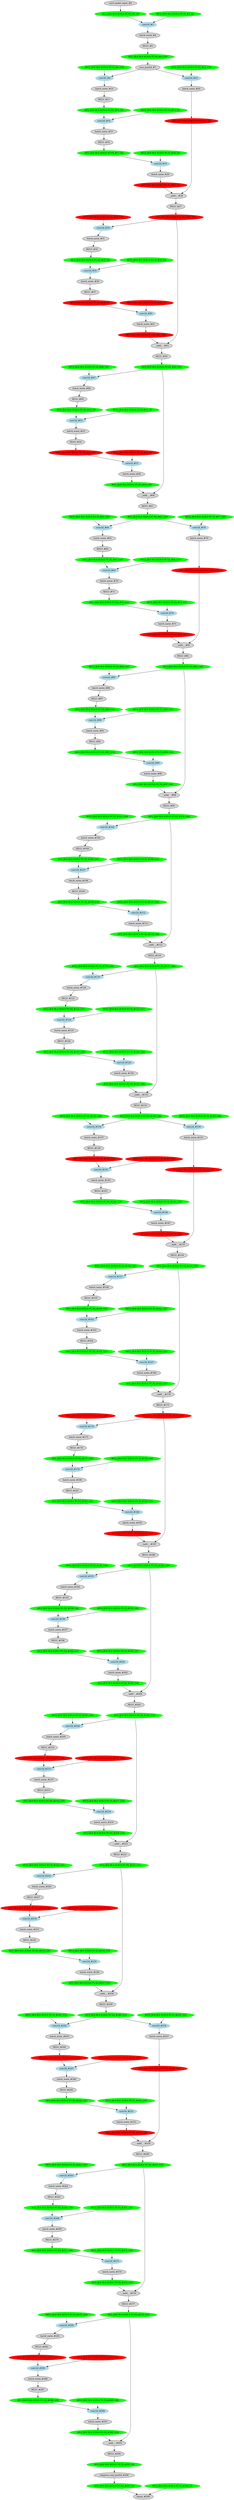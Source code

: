 strict digraph  {
"0 /nncf_model_input" [id=0, label="nncf_model_input_#0", scope="", style=filled, type=nncf_model_input];
"1 AsymmetricQuantizer/asymmetric_quantize" [color=green, id=1, label="AFQ_[B:8 M:A SGN:S PC:N]_#1_G2", scope=AsymmetricQuantizer, style=filled, type=asymmetric_quantize];
"2 ResNet/NNCFConv2d[conv1]/ModuleDict[pre_ops]/UpdateWeight[0]/SymmetricQuantizer[op]/symmetric_quantize" [color=green, id=2, label="WFQ_[B:8 M:S SGN:S PC:Y]_#2_G2", scope="ResNet/NNCFConv2d[conv1]/ModuleDict[pre_ops]/UpdateWeight[0]/SymmetricQuantizer[op]", style=filled, type=symmetric_quantize];
"3 ResNet/NNCFConv2d[conv1]/conv2d" [color=lightblue, id=3, label="conv2d_#3", scope="ResNet/NNCFConv2d[conv1]", style=filled, type=conv2d];
"4 ResNet/BatchNorm2d[bn1]/batch_norm" [id=4, label="batch_norm_#4", scope="ResNet/BatchNorm2d[bn1]", style=filled, type=batch_norm];
"5 ResNet/ReLU[relu]/RELU" [id=5, label="RELU_#5", scope="ResNet/ReLU[relu]", style=filled, type=RELU];
"6 ResNet/ReLU[relu]/AsymmetricQuantizer/asymmetric_quantize" [color=green, id=6, label="AFQ_[B:8 M:A SGN:S PC:N]_#6_G39", scope="ResNet/ReLU[relu]/AsymmetricQuantizer", style=filled, type=asymmetric_quantize];
"7 ResNet/MaxPool2d[maxpool]/max_pool2d" [id=7, label="max_pool2d_#7", scope="ResNet/MaxPool2d[maxpool]", style=filled, type=max_pool2d];
"8 ResNet/Sequential[layer1]/Bottleneck[0]/NNCFConv2d[conv1]/ModuleDict[pre_ops]/UpdateWeight[0]/SymmetricQuantizer[op]/symmetric_quantize" [color=green, id=8, label="WFQ_[B:8 M:S SGN:S PC:Y]_#8_G39", scope="ResNet/Sequential[layer1]/Bottleneck[0]/NNCFConv2d[conv1]/ModuleDict[pre_ops]/UpdateWeight[0]/SymmetricQuantizer[op]", style=filled, type=symmetric_quantize];
"9 ResNet/Sequential[layer1]/Bottleneck[0]/NNCFConv2d[conv1]/conv2d" [color=lightblue, id=9, label="conv2d_#9", scope="ResNet/Sequential[layer1]/Bottleneck[0]/NNCFConv2d[conv1]", style=filled, type=conv2d];
"10 ResNet/Sequential[layer1]/Bottleneck[0]/BatchNorm2d[bn1]/batch_norm" [id=10, label="batch_norm_#10", scope="ResNet/Sequential[layer1]/Bottleneck[0]/BatchNorm2d[bn1]", style=filled, type=batch_norm];
"11 ResNet/Sequential[layer1]/Bottleneck[0]/ReLU[relu]/RELU" [id=11, label="RELU_#11", scope="ResNet/Sequential[layer1]/Bottleneck[0]/ReLU[relu]", style=filled, type=RELU];
"12 ResNet/Sequential[layer1]/Bottleneck[0]/ReLU[relu]/AsymmetricQuantizer/asymmetric_quantize" [color=green, id=12, label="AFQ_[B:8 M:A SGN:S PC:N]_#12_G3", scope="ResNet/Sequential[layer1]/Bottleneck[0]/ReLU[relu]/AsymmetricQuantizer", style=filled, type=asymmetric_quantize];
"13 ResNet/Sequential[layer1]/Bottleneck[0]/NNCFConv2d[conv2]/ModuleDict[pre_ops]/UpdateWeight[0]/SymmetricQuantizer[op]/symmetric_quantize" [color=green, id=13, label="WFQ_[B:8 M:S SGN:S PC:Y]_#13_G3", scope="ResNet/Sequential[layer1]/Bottleneck[0]/NNCFConv2d[conv2]/ModuleDict[pre_ops]/UpdateWeight[0]/SymmetricQuantizer[op]", style=filled, type=symmetric_quantize];
"14 ResNet/Sequential[layer1]/Bottleneck[0]/NNCFConv2d[conv2]/conv2d" [color=lightblue, id=14, label="conv2d_#14", scope="ResNet/Sequential[layer1]/Bottleneck[0]/NNCFConv2d[conv2]", style=filled, type=conv2d];
"15 ResNet/Sequential[layer1]/Bottleneck[0]/BatchNorm2d[bn2]/batch_norm" [id=15, label="batch_norm_#15", scope="ResNet/Sequential[layer1]/Bottleneck[0]/BatchNorm2d[bn2]", style=filled, type=batch_norm];
"16 ResNet/Sequential[layer1]/Bottleneck[0]/ReLU[relu]/RELU" [id=16, label="RELU_#16", scope="ResNet/Sequential[layer1]/Bottleneck[0]/ReLU[relu]", style=filled, type=RELU];
"17 ResNet/Sequential[layer1]/Bottleneck[0]/ReLU[relu]/AsymmetricQuantizer/asymmetric_quantize" [color=green, id=17, label="AFQ_[B:8 M:A SGN:S PC:N]_#17_G4", scope="ResNet/Sequential[layer1]/Bottleneck[0]/ReLU[relu]/AsymmetricQuantizer", style=filled, type=asymmetric_quantize];
"18 ResNet/Sequential[layer1]/Bottleneck[0]/NNCFConv2d[conv3]/ModuleDict[pre_ops]/UpdateWeight[0]/SymmetricQuantizer[op]/symmetric_quantize" [color=green, id=18, label="WFQ_[B:8 M:S SGN:S PC:Y]_#18_G4", scope="ResNet/Sequential[layer1]/Bottleneck[0]/NNCFConv2d[conv3]/ModuleDict[pre_ops]/UpdateWeight[0]/SymmetricQuantizer[op]", style=filled, type=symmetric_quantize];
"19 ResNet/Sequential[layer1]/Bottleneck[0]/NNCFConv2d[conv3]/conv2d" [color=lightblue, id=19, label="conv2d_#19", scope="ResNet/Sequential[layer1]/Bottleneck[0]/NNCFConv2d[conv3]", style=filled, type=conv2d];
"20 ResNet/Sequential[layer1]/Bottleneck[0]/BatchNorm2d[bn3]/batch_norm" [id=20, label="batch_norm_#20", scope="ResNet/Sequential[layer1]/Bottleneck[0]/BatchNorm2d[bn3]", style=filled, type=batch_norm];
"21 ResNet/Sequential[layer1]/Bottleneck[0]/BatchNorm2d[bn3]/SymmetricQuantizer/symmetric_quantize" [color=red, id=21, label="AFQ_[B:4 M:S SGN:S PC:N]_#21_G5", scope="ResNet/Sequential[layer1]/Bottleneck[0]/BatchNorm2d[bn3]/SymmetricQuantizer", style=filled, type=symmetric_quantize];
"22 ResNet/Sequential[layer1]/Bottleneck[0]/Sequential[downsample]/NNCFConv2d[0]/ModuleDict[pre_ops]/UpdateWeight[0]/SymmetricQuantizer[op]/symmetric_quantize" [color=green, id=22, label="WFQ_[B:8 M:S SGN:S PC:Y]_#22_G39", scope="ResNet/Sequential[layer1]/Bottleneck[0]/Sequential[downsample]/NNCFConv2d[0]/ModuleDict[pre_ops]/UpdateWeight[0]/SymmetricQuantizer[op]", style=filled, type=symmetric_quantize];
"23 ResNet/Sequential[layer1]/Bottleneck[0]/Sequential[downsample]/NNCFConv2d[0]/conv2d" [color=lightblue, id=23, label="conv2d_#23", scope="ResNet/Sequential[layer1]/Bottleneck[0]/Sequential[downsample]/NNCFConv2d[0]", style=filled, type=conv2d];
"24 ResNet/Sequential[layer1]/Bottleneck[0]/Sequential[downsample]/BatchNorm2d[1]/batch_norm" [id=24, label="batch_norm_#24", scope="ResNet/Sequential[layer1]/Bottleneck[0]/Sequential[downsample]/BatchNorm2d[1]", style=filled, type=batch_norm];
"25 ResNet/Sequential[layer1]/Bottleneck[0]/Sequential[downsample]/BatchNorm2d[1]/SymmetricQuantizer/symmetric_quantize" [color=red, id=25, label="AFQ_[B:4 M:S SGN:S PC:N]_#25_G5", scope="ResNet/Sequential[layer1]/Bottleneck[0]/Sequential[downsample]/BatchNorm2d[1]/SymmetricQuantizer", style=filled, type=symmetric_quantize];
"26 ResNet/Sequential[layer1]/Bottleneck[0]/__iadd__" [id=26, label="__iadd___#26", scope="ResNet/Sequential[layer1]/Bottleneck[0]", style=filled, type=__iadd__];
"27 ResNet/Sequential[layer1]/Bottleneck[0]/ReLU[relu]/RELU" [id=27, label="RELU_#27", scope="ResNet/Sequential[layer1]/Bottleneck[0]/ReLU[relu]", style=filled, type=RELU];
"28 ResNet/Sequential[layer1]/Bottleneck[0]/ReLU[relu]/SymmetricQuantizer/symmetric_quantize" [color=red, id=28, label="AFQ_[B:4 M:S SGN:S PC:N]_#28_G40", scope="ResNet/Sequential[layer1]/Bottleneck[0]/ReLU[relu]/SymmetricQuantizer", style=filled, type=symmetric_quantize];
"29 ResNet/Sequential[layer1]/Bottleneck[1]/NNCFConv2d[conv1]/ModuleDict[pre_ops]/UpdateWeight[0]/SymmetricQuantizer[op]/symmetric_quantize" [color=red, id=29, label="WFQ_[B:4 M:S SGN:S PC:Y]_#29_G40", scope="ResNet/Sequential[layer1]/Bottleneck[1]/NNCFConv2d[conv1]/ModuleDict[pre_ops]/UpdateWeight[0]/SymmetricQuantizer[op]", style=filled, type=symmetric_quantize];
"30 ResNet/Sequential[layer1]/Bottleneck[1]/NNCFConv2d[conv1]/conv2d" [color=lightblue, id=30, label="conv2d_#30", scope="ResNet/Sequential[layer1]/Bottleneck[1]/NNCFConv2d[conv1]", style=filled, type=conv2d];
"31 ResNet/Sequential[layer1]/Bottleneck[1]/BatchNorm2d[bn1]/batch_norm" [id=31, label="batch_norm_#31", scope="ResNet/Sequential[layer1]/Bottleneck[1]/BatchNorm2d[bn1]", style=filled, type=batch_norm];
"32 ResNet/Sequential[layer1]/Bottleneck[1]/ReLU[relu]/RELU" [id=32, label="RELU_#32", scope="ResNet/Sequential[layer1]/Bottleneck[1]/ReLU[relu]", style=filled, type=RELU];
"33 ResNet/Sequential[layer1]/Bottleneck[1]/ReLU[relu]/AsymmetricQuantizer/asymmetric_quantize" [color=green, id=33, label="AFQ_[B:8 M:A SGN:S PC:N]_#33_G6", scope="ResNet/Sequential[layer1]/Bottleneck[1]/ReLU[relu]/AsymmetricQuantizer", style=filled, type=asymmetric_quantize];
"34 ResNet/Sequential[layer1]/Bottleneck[1]/NNCFConv2d[conv2]/ModuleDict[pre_ops]/UpdateWeight[0]/SymmetricQuantizer[op]/symmetric_quantize" [color=green, id=34, label="WFQ_[B:8 M:S SGN:S PC:Y]_#34_G6", scope="ResNet/Sequential[layer1]/Bottleneck[1]/NNCFConv2d[conv2]/ModuleDict[pre_ops]/UpdateWeight[0]/SymmetricQuantizer[op]", style=filled, type=symmetric_quantize];
"35 ResNet/Sequential[layer1]/Bottleneck[1]/NNCFConv2d[conv2]/conv2d" [color=lightblue, id=35, label="conv2d_#35", scope="ResNet/Sequential[layer1]/Bottleneck[1]/NNCFConv2d[conv2]", style=filled, type=conv2d];
"36 ResNet/Sequential[layer1]/Bottleneck[1]/BatchNorm2d[bn2]/batch_norm" [id=36, label="batch_norm_#36", scope="ResNet/Sequential[layer1]/Bottleneck[1]/BatchNorm2d[bn2]", style=filled, type=batch_norm];
"37 ResNet/Sequential[layer1]/Bottleneck[1]/ReLU[relu]/RELU" [id=37, label="RELU_#37", scope="ResNet/Sequential[layer1]/Bottleneck[1]/ReLU[relu]", style=filled, type=RELU];
"38 ResNet/Sequential[layer1]/Bottleneck[1]/ReLU[relu]/SymmetricQuantizer/symmetric_quantize" [color=red, id=38, label="AFQ_[B:4 M:S SGN:U PC:N]_#38_G7", scope="ResNet/Sequential[layer1]/Bottleneck[1]/ReLU[relu]/SymmetricQuantizer", style=filled, type=symmetric_quantize];
"39 ResNet/Sequential[layer1]/Bottleneck[1]/NNCFConv2d[conv3]/ModuleDict[pre_ops]/UpdateWeight[0]/SymmetricQuantizer[op]/symmetric_quantize" [color=red, id=39, label="WFQ_[B:4 M:S SGN:S PC:Y]_#39_G7", scope="ResNet/Sequential[layer1]/Bottleneck[1]/NNCFConv2d[conv3]/ModuleDict[pre_ops]/UpdateWeight[0]/SymmetricQuantizer[op]", style=filled, type=symmetric_quantize];
"40 ResNet/Sequential[layer1]/Bottleneck[1]/NNCFConv2d[conv3]/conv2d" [color=lightblue, id=40, label="conv2d_#40", scope="ResNet/Sequential[layer1]/Bottleneck[1]/NNCFConv2d[conv3]", style=filled, type=conv2d];
"41 ResNet/Sequential[layer1]/Bottleneck[1]/BatchNorm2d[bn3]/batch_norm" [id=41, label="batch_norm_#41", scope="ResNet/Sequential[layer1]/Bottleneck[1]/BatchNorm2d[bn3]", style=filled, type=batch_norm];
"42 ResNet/Sequential[layer1]/Bottleneck[1]/BatchNorm2d[bn3]/SymmetricQuantizer/symmetric_quantize" [color=red, id=42, label="AFQ_[B:4 M:S SGN:S PC:N]_#42_G40", scope="ResNet/Sequential[layer1]/Bottleneck[1]/BatchNorm2d[bn3]/SymmetricQuantizer", style=filled, type=symmetric_quantize];
"43 ResNet/Sequential[layer1]/Bottleneck[1]/__iadd__" [id=43, label="__iadd___#43", scope="ResNet/Sequential[layer1]/Bottleneck[1]", style=filled, type=__iadd__];
"44 ResNet/Sequential[layer1]/Bottleneck[1]/ReLU[relu]/RELU" [id=44, label="RELU_#44", scope="ResNet/Sequential[layer1]/Bottleneck[1]/ReLU[relu]", style=filled, type=RELU];
"45 ResNet/Sequential[layer1]/Bottleneck[1]/ReLU[relu]/AsymmetricQuantizer/asymmetric_quantize" [color=green, id=45, label="AFQ_[B:8 M:A SGN:S PC:N]_#45_G41", scope="ResNet/Sequential[layer1]/Bottleneck[1]/ReLU[relu]/AsymmetricQuantizer", style=filled, type=asymmetric_quantize];
"46 ResNet/Sequential[layer1]/Bottleneck[2]/NNCFConv2d[conv1]/ModuleDict[pre_ops]/UpdateWeight[0]/SymmetricQuantizer[op]/symmetric_quantize" [color=green, id=46, label="WFQ_[B:8 M:S SGN:S PC:Y]_#46_G41", scope="ResNet/Sequential[layer1]/Bottleneck[2]/NNCFConv2d[conv1]/ModuleDict[pre_ops]/UpdateWeight[0]/SymmetricQuantizer[op]", style=filled, type=symmetric_quantize];
"47 ResNet/Sequential[layer1]/Bottleneck[2]/NNCFConv2d[conv1]/conv2d" [color=lightblue, id=47, label="conv2d_#47", scope="ResNet/Sequential[layer1]/Bottleneck[2]/NNCFConv2d[conv1]", style=filled, type=conv2d];
"48 ResNet/Sequential[layer1]/Bottleneck[2]/BatchNorm2d[bn1]/batch_norm" [id=48, label="batch_norm_#48", scope="ResNet/Sequential[layer1]/Bottleneck[2]/BatchNorm2d[bn1]", style=filled, type=batch_norm];
"49 ResNet/Sequential[layer1]/Bottleneck[2]/ReLU[relu]/RELU" [id=49, label="RELU_#49", scope="ResNet/Sequential[layer1]/Bottleneck[2]/ReLU[relu]", style=filled, type=RELU];
"50 ResNet/Sequential[layer1]/Bottleneck[2]/ReLU[relu]/AsymmetricQuantizer/asymmetric_quantize" [color=green, id=50, label="AFQ_[B:8 M:A SGN:S PC:N]_#50_G8", scope="ResNet/Sequential[layer1]/Bottleneck[2]/ReLU[relu]/AsymmetricQuantizer", style=filled, type=asymmetric_quantize];
"51 ResNet/Sequential[layer1]/Bottleneck[2]/NNCFConv2d[conv2]/ModuleDict[pre_ops]/UpdateWeight[0]/SymmetricQuantizer[op]/symmetric_quantize" [color=green, id=51, label="WFQ_[B:8 M:S SGN:S PC:Y]_#51_G8", scope="ResNet/Sequential[layer1]/Bottleneck[2]/NNCFConv2d[conv2]/ModuleDict[pre_ops]/UpdateWeight[0]/SymmetricQuantizer[op]", style=filled, type=symmetric_quantize];
"52 ResNet/Sequential[layer1]/Bottleneck[2]/NNCFConv2d[conv2]/conv2d" [color=lightblue, id=52, label="conv2d_#52", scope="ResNet/Sequential[layer1]/Bottleneck[2]/NNCFConv2d[conv2]", style=filled, type=conv2d];
"53 ResNet/Sequential[layer1]/Bottleneck[2]/BatchNorm2d[bn2]/batch_norm" [id=53, label="batch_norm_#53", scope="ResNet/Sequential[layer1]/Bottleneck[2]/BatchNorm2d[bn2]", style=filled, type=batch_norm];
"54 ResNet/Sequential[layer1]/Bottleneck[2]/ReLU[relu]/RELU" [id=54, label="RELU_#54", scope="ResNet/Sequential[layer1]/Bottleneck[2]/ReLU[relu]", style=filled, type=RELU];
"55 ResNet/Sequential[layer1]/Bottleneck[2]/ReLU[relu]/SymmetricQuantizer/symmetric_quantize" [color=red, id=55, label="AFQ_[B:4 M:S SGN:U PC:N]_#55_G9", scope="ResNet/Sequential[layer1]/Bottleneck[2]/ReLU[relu]/SymmetricQuantizer", style=filled, type=symmetric_quantize];
"56 ResNet/Sequential[layer1]/Bottleneck[2]/NNCFConv2d[conv3]/ModuleDict[pre_ops]/UpdateWeight[0]/SymmetricQuantizer[op]/symmetric_quantize" [color=red, id=56, label="WFQ_[B:4 M:S SGN:S PC:Y]_#56_G9", scope="ResNet/Sequential[layer1]/Bottleneck[2]/NNCFConv2d[conv3]/ModuleDict[pre_ops]/UpdateWeight[0]/SymmetricQuantizer[op]", style=filled, type=symmetric_quantize];
"57 ResNet/Sequential[layer1]/Bottleneck[2]/NNCFConv2d[conv3]/conv2d" [color=lightblue, id=57, label="conv2d_#57", scope="ResNet/Sequential[layer1]/Bottleneck[2]/NNCFConv2d[conv3]", style=filled, type=conv2d];
"58 ResNet/Sequential[layer1]/Bottleneck[2]/BatchNorm2d[bn3]/batch_norm" [id=58, label="batch_norm_#58", scope="ResNet/Sequential[layer1]/Bottleneck[2]/BatchNorm2d[bn3]", style=filled, type=batch_norm];
"59 ResNet/Sequential[layer1]/Bottleneck[2]/BatchNorm2d[bn3]/AsymmetricQuantizer/asymmetric_quantize" [color=green, id=59, label="AFQ_[B:8 M:A SGN:S PC:N]_#59_G41", scope="ResNet/Sequential[layer1]/Bottleneck[2]/BatchNorm2d[bn3]/AsymmetricQuantizer", style=filled, type=asymmetric_quantize];
"60 ResNet/Sequential[layer1]/Bottleneck[2]/__iadd__" [id=60, label="__iadd___#60", scope="ResNet/Sequential[layer1]/Bottleneck[2]", style=filled, type=__iadd__];
"61 ResNet/Sequential[layer1]/Bottleneck[2]/ReLU[relu]/RELU" [id=61, label="RELU_#61", scope="ResNet/Sequential[layer1]/Bottleneck[2]/ReLU[relu]", style=filled, type=RELU];
"62 ResNet/Sequential[layer1]/Bottleneck[2]/ReLU[relu]/AsymmetricQuantizer/asymmetric_quantize" [color=green, id=62, label="AFQ_[B:8 M:A SGN:S PC:N]_#62_G42", scope="ResNet/Sequential[layer1]/Bottleneck[2]/ReLU[relu]/AsymmetricQuantizer", style=filled, type=asymmetric_quantize];
"63 ResNet/Sequential[layer2]/Bottleneck[0]/NNCFConv2d[conv1]/ModuleDict[pre_ops]/UpdateWeight[0]/SymmetricQuantizer[op]/symmetric_quantize" [color=green, id=63, label="WFQ_[B:8 M:S SGN:S PC:Y]_#63_G42", scope="ResNet/Sequential[layer2]/Bottleneck[0]/NNCFConv2d[conv1]/ModuleDict[pre_ops]/UpdateWeight[0]/SymmetricQuantizer[op]", style=filled, type=symmetric_quantize];
"64 ResNet/Sequential[layer2]/Bottleneck[0]/NNCFConv2d[conv1]/conv2d" [color=lightblue, id=64, label="conv2d_#64", scope="ResNet/Sequential[layer2]/Bottleneck[0]/NNCFConv2d[conv1]", style=filled, type=conv2d];
"65 ResNet/Sequential[layer2]/Bottleneck[0]/BatchNorm2d[bn1]/batch_norm" [id=65, label="batch_norm_#65", scope="ResNet/Sequential[layer2]/Bottleneck[0]/BatchNorm2d[bn1]", style=filled, type=batch_norm];
"66 ResNet/Sequential[layer2]/Bottleneck[0]/ReLU[relu]/RELU" [id=66, label="RELU_#66", scope="ResNet/Sequential[layer2]/Bottleneck[0]/ReLU[relu]", style=filled, type=RELU];
"67 ResNet/Sequential[layer2]/Bottleneck[0]/ReLU[relu]/AsymmetricQuantizer/asymmetric_quantize" [color=green, id=67, label="AFQ_[B:8 M:A SGN:S PC:N]_#67_G10", scope="ResNet/Sequential[layer2]/Bottleneck[0]/ReLU[relu]/AsymmetricQuantizer", style=filled, type=asymmetric_quantize];
"68 ResNet/Sequential[layer2]/Bottleneck[0]/NNCFConv2d[conv2]/ModuleDict[pre_ops]/UpdateWeight[0]/SymmetricQuantizer[op]/symmetric_quantize" [color=green, id=68, label="WFQ_[B:8 M:S SGN:S PC:Y]_#68_G10", scope="ResNet/Sequential[layer2]/Bottleneck[0]/NNCFConv2d[conv2]/ModuleDict[pre_ops]/UpdateWeight[0]/SymmetricQuantizer[op]", style=filled, type=symmetric_quantize];
"69 ResNet/Sequential[layer2]/Bottleneck[0]/NNCFConv2d[conv2]/conv2d" [color=lightblue, id=69, label="conv2d_#69", scope="ResNet/Sequential[layer2]/Bottleneck[0]/NNCFConv2d[conv2]", style=filled, type=conv2d];
"70 ResNet/Sequential[layer2]/Bottleneck[0]/BatchNorm2d[bn2]/batch_norm" [id=70, label="batch_norm_#70", scope="ResNet/Sequential[layer2]/Bottleneck[0]/BatchNorm2d[bn2]", style=filled, type=batch_norm];
"71 ResNet/Sequential[layer2]/Bottleneck[0]/ReLU[relu]/RELU" [id=71, label="RELU_#71", scope="ResNet/Sequential[layer2]/Bottleneck[0]/ReLU[relu]", style=filled, type=RELU];
"72 ResNet/Sequential[layer2]/Bottleneck[0]/ReLU[relu]/AsymmetricQuantizer/asymmetric_quantize" [color=green, id=72, label="AFQ_[B:8 M:A SGN:S PC:N]_#72_G11", scope="ResNet/Sequential[layer2]/Bottleneck[0]/ReLU[relu]/AsymmetricQuantizer", style=filled, type=asymmetric_quantize];
"73 ResNet/Sequential[layer2]/Bottleneck[0]/NNCFConv2d[conv3]/ModuleDict[pre_ops]/UpdateWeight[0]/SymmetricQuantizer[op]/symmetric_quantize" [color=green, id=73, label="WFQ_[B:8 M:S SGN:S PC:Y]_#73_G11", scope="ResNet/Sequential[layer2]/Bottleneck[0]/NNCFConv2d[conv3]/ModuleDict[pre_ops]/UpdateWeight[0]/SymmetricQuantizer[op]", style=filled, type=symmetric_quantize];
"74 ResNet/Sequential[layer2]/Bottleneck[0]/NNCFConv2d[conv3]/conv2d" [color=lightblue, id=74, label="conv2d_#74", scope="ResNet/Sequential[layer2]/Bottleneck[0]/NNCFConv2d[conv3]", style=filled, type=conv2d];
"75 ResNet/Sequential[layer2]/Bottleneck[0]/BatchNorm2d[bn3]/batch_norm" [id=75, label="batch_norm_#75", scope="ResNet/Sequential[layer2]/Bottleneck[0]/BatchNorm2d[bn3]", style=filled, type=batch_norm];
"76 ResNet/Sequential[layer2]/Bottleneck[0]/BatchNorm2d[bn3]/SymmetricQuantizer/symmetric_quantize" [color=red, id=76, label="AFQ_[B:4 M:S SGN:S PC:N]_#76_G12", scope="ResNet/Sequential[layer2]/Bottleneck[0]/BatchNorm2d[bn3]/SymmetricQuantizer", style=filled, type=symmetric_quantize];
"77 ResNet/Sequential[layer2]/Bottleneck[0]/Sequential[downsample]/NNCFConv2d[0]/ModuleDict[pre_ops]/UpdateWeight[0]/SymmetricQuantizer[op]/symmetric_quantize" [color=green, id=77, label="WFQ_[B:8 M:S SGN:S PC:Y]_#77_G42", scope="ResNet/Sequential[layer2]/Bottleneck[0]/Sequential[downsample]/NNCFConv2d[0]/ModuleDict[pre_ops]/UpdateWeight[0]/SymmetricQuantizer[op]", style=filled, type=symmetric_quantize];
"78 ResNet/Sequential[layer2]/Bottleneck[0]/Sequential[downsample]/NNCFConv2d[0]/conv2d" [color=lightblue, id=78, label="conv2d_#78", scope="ResNet/Sequential[layer2]/Bottleneck[0]/Sequential[downsample]/NNCFConv2d[0]", style=filled, type=conv2d];
"79 ResNet/Sequential[layer2]/Bottleneck[0]/Sequential[downsample]/BatchNorm2d[1]/batch_norm" [id=79, label="batch_norm_#79", scope="ResNet/Sequential[layer2]/Bottleneck[0]/Sequential[downsample]/BatchNorm2d[1]", style=filled, type=batch_norm];
"80 ResNet/Sequential[layer2]/Bottleneck[0]/Sequential[downsample]/BatchNorm2d[1]/SymmetricQuantizer/symmetric_quantize" [color=red, id=80, label="AFQ_[B:4 M:S SGN:S PC:N]_#80_G12", scope="ResNet/Sequential[layer2]/Bottleneck[0]/Sequential[downsample]/BatchNorm2d[1]/SymmetricQuantizer", style=filled, type=symmetric_quantize];
"81 ResNet/Sequential[layer2]/Bottleneck[0]/__iadd__" [id=81, label="__iadd___#81", scope="ResNet/Sequential[layer2]/Bottleneck[0]", style=filled, type=__iadd__];
"82 ResNet/Sequential[layer2]/Bottleneck[0]/ReLU[relu]/RELU" [id=82, label="RELU_#82", scope="ResNet/Sequential[layer2]/Bottleneck[0]/ReLU[relu]", style=filled, type=RELU];
"83 ResNet/Sequential[layer2]/Bottleneck[0]/ReLU[relu]/AsymmetricQuantizer/asymmetric_quantize" [color=green, id=83, label="AFQ_[B:8 M:A SGN:S PC:N]_#83_G43", scope="ResNet/Sequential[layer2]/Bottleneck[0]/ReLU[relu]/AsymmetricQuantizer", style=filled, type=asymmetric_quantize];
"84 ResNet/Sequential[layer2]/Bottleneck[1]/NNCFConv2d[conv1]/ModuleDict[pre_ops]/UpdateWeight[0]/SymmetricQuantizer[op]/symmetric_quantize" [color=green, id=84, label="WFQ_[B:8 M:S SGN:S PC:Y]_#84_G43", scope="ResNet/Sequential[layer2]/Bottleneck[1]/NNCFConv2d[conv1]/ModuleDict[pre_ops]/UpdateWeight[0]/SymmetricQuantizer[op]", style=filled, type=symmetric_quantize];
"85 ResNet/Sequential[layer2]/Bottleneck[1]/NNCFConv2d[conv1]/conv2d" [color=lightblue, id=85, label="conv2d_#85", scope="ResNet/Sequential[layer2]/Bottleneck[1]/NNCFConv2d[conv1]", style=filled, type=conv2d];
"86 ResNet/Sequential[layer2]/Bottleneck[1]/BatchNorm2d[bn1]/batch_norm" [id=86, label="batch_norm_#86", scope="ResNet/Sequential[layer2]/Bottleneck[1]/BatchNorm2d[bn1]", style=filled, type=batch_norm];
"87 ResNet/Sequential[layer2]/Bottleneck[1]/ReLU[relu]/RELU" [id=87, label="RELU_#87", scope="ResNet/Sequential[layer2]/Bottleneck[1]/ReLU[relu]", style=filled, type=RELU];
"88 ResNet/Sequential[layer2]/Bottleneck[1]/ReLU[relu]/AsymmetricQuantizer/asymmetric_quantize" [color=green, id=88, label="AFQ_[B:8 M:A SGN:S PC:N]_#88_G13", scope="ResNet/Sequential[layer2]/Bottleneck[1]/ReLU[relu]/AsymmetricQuantizer", style=filled, type=asymmetric_quantize];
"89 ResNet/Sequential[layer2]/Bottleneck[1]/NNCFConv2d[conv2]/ModuleDict[pre_ops]/UpdateWeight[0]/SymmetricQuantizer[op]/symmetric_quantize" [color=green, id=89, label="WFQ_[B:8 M:S SGN:S PC:Y]_#89_G13", scope="ResNet/Sequential[layer2]/Bottleneck[1]/NNCFConv2d[conv2]/ModuleDict[pre_ops]/UpdateWeight[0]/SymmetricQuantizer[op]", style=filled, type=symmetric_quantize];
"90 ResNet/Sequential[layer2]/Bottleneck[1]/NNCFConv2d[conv2]/conv2d" [color=lightblue, id=90, label="conv2d_#90", scope="ResNet/Sequential[layer2]/Bottleneck[1]/NNCFConv2d[conv2]", style=filled, type=conv2d];
"91 ResNet/Sequential[layer2]/Bottleneck[1]/BatchNorm2d[bn2]/batch_norm" [id=91, label="batch_norm_#91", scope="ResNet/Sequential[layer2]/Bottleneck[1]/BatchNorm2d[bn2]", style=filled, type=batch_norm];
"92 ResNet/Sequential[layer2]/Bottleneck[1]/ReLU[relu]/RELU" [id=92, label="RELU_#92", scope="ResNet/Sequential[layer2]/Bottleneck[1]/ReLU[relu]", style=filled, type=RELU];
"93 ResNet/Sequential[layer2]/Bottleneck[1]/ReLU[relu]/AsymmetricQuantizer/asymmetric_quantize" [color=green, id=93, label="AFQ_[B:8 M:A SGN:S PC:N]_#93_G14", scope="ResNet/Sequential[layer2]/Bottleneck[1]/ReLU[relu]/AsymmetricQuantizer", style=filled, type=asymmetric_quantize];
"94 ResNet/Sequential[layer2]/Bottleneck[1]/NNCFConv2d[conv3]/ModuleDict[pre_ops]/UpdateWeight[0]/SymmetricQuantizer[op]/symmetric_quantize" [color=green, id=94, label="WFQ_[B:8 M:S SGN:S PC:Y]_#94_G14", scope="ResNet/Sequential[layer2]/Bottleneck[1]/NNCFConv2d[conv3]/ModuleDict[pre_ops]/UpdateWeight[0]/SymmetricQuantizer[op]", style=filled, type=symmetric_quantize];
"95 ResNet/Sequential[layer2]/Bottleneck[1]/NNCFConv2d[conv3]/conv2d" [color=lightblue, id=95, label="conv2d_#95", scope="ResNet/Sequential[layer2]/Bottleneck[1]/NNCFConv2d[conv3]", style=filled, type=conv2d];
"96 ResNet/Sequential[layer2]/Bottleneck[1]/BatchNorm2d[bn3]/batch_norm" [id=96, label="batch_norm_#96", scope="ResNet/Sequential[layer2]/Bottleneck[1]/BatchNorm2d[bn3]", style=filled, type=batch_norm];
"97 ResNet/Sequential[layer2]/Bottleneck[1]/BatchNorm2d[bn3]/AsymmetricQuantizer/asymmetric_quantize" [color=green, id=97, label="AFQ_[B:8 M:A SGN:S PC:N]_#97_G43", scope="ResNet/Sequential[layer2]/Bottleneck[1]/BatchNorm2d[bn3]/AsymmetricQuantizer", style=filled, type=asymmetric_quantize];
"98 ResNet/Sequential[layer2]/Bottleneck[1]/__iadd__" [id=98, label="__iadd___#98", scope="ResNet/Sequential[layer2]/Bottleneck[1]", style=filled, type=__iadd__];
"99 ResNet/Sequential[layer2]/Bottleneck[1]/ReLU[relu]/RELU" [id=99, label="RELU_#99", scope="ResNet/Sequential[layer2]/Bottleneck[1]/ReLU[relu]", style=filled, type=RELU];
"100 ResNet/Sequential[layer2]/Bottleneck[1]/ReLU[relu]/AsymmetricQuantizer/asymmetric_quantize" [color=green, id=100, label="AFQ_[B:8 M:A SGN:S PC:N]_#100_G44", scope="ResNet/Sequential[layer2]/Bottleneck[1]/ReLU[relu]/AsymmetricQuantizer", style=filled, type=asymmetric_quantize];
"101 ResNet/Sequential[layer2]/Bottleneck[2]/NNCFConv2d[conv1]/ModuleDict[pre_ops]/UpdateWeight[0]/SymmetricQuantizer[op]/symmetric_quantize" [color=green, id=101, label="WFQ_[B:8 M:S SGN:S PC:Y]_#101_G44", scope="ResNet/Sequential[layer2]/Bottleneck[2]/NNCFConv2d[conv1]/ModuleDict[pre_ops]/UpdateWeight[0]/SymmetricQuantizer[op]", style=filled, type=symmetric_quantize];
"102 ResNet/Sequential[layer2]/Bottleneck[2]/NNCFConv2d[conv1]/conv2d" [color=lightblue, id=102, label="conv2d_#102", scope="ResNet/Sequential[layer2]/Bottleneck[2]/NNCFConv2d[conv1]", style=filled, type=conv2d];
"103 ResNet/Sequential[layer2]/Bottleneck[2]/BatchNorm2d[bn1]/batch_norm" [id=103, label="batch_norm_#103", scope="ResNet/Sequential[layer2]/Bottleneck[2]/BatchNorm2d[bn1]", style=filled, type=batch_norm];
"104 ResNet/Sequential[layer2]/Bottleneck[2]/ReLU[relu]/RELU" [id=104, label="RELU_#104", scope="ResNet/Sequential[layer2]/Bottleneck[2]/ReLU[relu]", style=filled, type=RELU];
"105 ResNet/Sequential[layer2]/Bottleneck[2]/ReLU[relu]/AsymmetricQuantizer/asymmetric_quantize" [color=green, id=105, label="AFQ_[B:8 M:A SGN:S PC:N]_#105_G15", scope="ResNet/Sequential[layer2]/Bottleneck[2]/ReLU[relu]/AsymmetricQuantizer", style=filled, type=asymmetric_quantize];
"106 ResNet/Sequential[layer2]/Bottleneck[2]/NNCFConv2d[conv2]/ModuleDict[pre_ops]/UpdateWeight[0]/SymmetricQuantizer[op]/symmetric_quantize" [color=green, id=106, label="WFQ_[B:8 M:S SGN:S PC:Y]_#106_G15", scope="ResNet/Sequential[layer2]/Bottleneck[2]/NNCFConv2d[conv2]/ModuleDict[pre_ops]/UpdateWeight[0]/SymmetricQuantizer[op]", style=filled, type=symmetric_quantize];
"107 ResNet/Sequential[layer2]/Bottleneck[2]/NNCFConv2d[conv2]/conv2d" [color=lightblue, id=107, label="conv2d_#107", scope="ResNet/Sequential[layer2]/Bottleneck[2]/NNCFConv2d[conv2]", style=filled, type=conv2d];
"108 ResNet/Sequential[layer2]/Bottleneck[2]/BatchNorm2d[bn2]/batch_norm" [id=108, label="batch_norm_#108", scope="ResNet/Sequential[layer2]/Bottleneck[2]/BatchNorm2d[bn2]", style=filled, type=batch_norm];
"109 ResNet/Sequential[layer2]/Bottleneck[2]/ReLU[relu]/RELU" [id=109, label="RELU_#109", scope="ResNet/Sequential[layer2]/Bottleneck[2]/ReLU[relu]", style=filled, type=RELU];
"110 ResNet/Sequential[layer2]/Bottleneck[2]/ReLU[relu]/AsymmetricQuantizer/asymmetric_quantize" [color=green, id=110, label="AFQ_[B:8 M:A SGN:S PC:N]_#110_G16", scope="ResNet/Sequential[layer2]/Bottleneck[2]/ReLU[relu]/AsymmetricQuantizer", style=filled, type=asymmetric_quantize];
"111 ResNet/Sequential[layer2]/Bottleneck[2]/NNCFConv2d[conv3]/ModuleDict[pre_ops]/UpdateWeight[0]/SymmetricQuantizer[op]/symmetric_quantize" [color=green, id=111, label="WFQ_[B:8 M:S SGN:S PC:Y]_#111_G16", scope="ResNet/Sequential[layer2]/Bottleneck[2]/NNCFConv2d[conv3]/ModuleDict[pre_ops]/UpdateWeight[0]/SymmetricQuantizer[op]", style=filled, type=symmetric_quantize];
"112 ResNet/Sequential[layer2]/Bottleneck[2]/NNCFConv2d[conv3]/conv2d" [color=lightblue, id=112, label="conv2d_#112", scope="ResNet/Sequential[layer2]/Bottleneck[2]/NNCFConv2d[conv3]", style=filled, type=conv2d];
"113 ResNet/Sequential[layer2]/Bottleneck[2]/BatchNorm2d[bn3]/batch_norm" [id=113, label="batch_norm_#113", scope="ResNet/Sequential[layer2]/Bottleneck[2]/BatchNorm2d[bn3]", style=filled, type=batch_norm];
"114 ResNet/Sequential[layer2]/Bottleneck[2]/BatchNorm2d[bn3]/AsymmetricQuantizer/asymmetric_quantize" [color=green, id=114, label="AFQ_[B:8 M:A SGN:S PC:N]_#114_G44", scope="ResNet/Sequential[layer2]/Bottleneck[2]/BatchNorm2d[bn3]/AsymmetricQuantizer", style=filled, type=asymmetric_quantize];
"115 ResNet/Sequential[layer2]/Bottleneck[2]/__iadd__" [id=115, label="__iadd___#115", scope="ResNet/Sequential[layer2]/Bottleneck[2]", style=filled, type=__iadd__];
"116 ResNet/Sequential[layer2]/Bottleneck[2]/ReLU[relu]/RELU" [id=116, label="RELU_#116", scope="ResNet/Sequential[layer2]/Bottleneck[2]/ReLU[relu]", style=filled, type=RELU];
"117 ResNet/Sequential[layer2]/Bottleneck[2]/ReLU[relu]/AsymmetricQuantizer/asymmetric_quantize" [color=green, id=117, label="AFQ_[B:8 M:A SGN:S PC:N]_#117_G45", scope="ResNet/Sequential[layer2]/Bottleneck[2]/ReLU[relu]/AsymmetricQuantizer", style=filled, type=asymmetric_quantize];
"118 ResNet/Sequential[layer2]/Bottleneck[3]/NNCFConv2d[conv1]/ModuleDict[pre_ops]/UpdateWeight[0]/SymmetricQuantizer[op]/symmetric_quantize" [color=green, id=118, label="WFQ_[B:8 M:S SGN:S PC:Y]_#118_G45", scope="ResNet/Sequential[layer2]/Bottleneck[3]/NNCFConv2d[conv1]/ModuleDict[pre_ops]/UpdateWeight[0]/SymmetricQuantizer[op]", style=filled, type=symmetric_quantize];
"119 ResNet/Sequential[layer2]/Bottleneck[3]/NNCFConv2d[conv1]/conv2d" [color=lightblue, id=119, label="conv2d_#119", scope="ResNet/Sequential[layer2]/Bottleneck[3]/NNCFConv2d[conv1]", style=filled, type=conv2d];
"120 ResNet/Sequential[layer2]/Bottleneck[3]/BatchNorm2d[bn1]/batch_norm" [id=120, label="batch_norm_#120", scope="ResNet/Sequential[layer2]/Bottleneck[3]/BatchNorm2d[bn1]", style=filled, type=batch_norm];
"121 ResNet/Sequential[layer2]/Bottleneck[3]/ReLU[relu]/RELU" [id=121, label="RELU_#121", scope="ResNet/Sequential[layer2]/Bottleneck[3]/ReLU[relu]", style=filled, type=RELU];
"122 ResNet/Sequential[layer2]/Bottleneck[3]/ReLU[relu]/AsymmetricQuantizer/asymmetric_quantize" [color=green, id=122, label="AFQ_[B:8 M:A SGN:S PC:N]_#122_G17", scope="ResNet/Sequential[layer2]/Bottleneck[3]/ReLU[relu]/AsymmetricQuantizer", style=filled, type=asymmetric_quantize];
"123 ResNet/Sequential[layer2]/Bottleneck[3]/NNCFConv2d[conv2]/ModuleDict[pre_ops]/UpdateWeight[0]/SymmetricQuantizer[op]/symmetric_quantize" [color=green, id=123, label="WFQ_[B:8 M:S SGN:S PC:Y]_#123_G17", scope="ResNet/Sequential[layer2]/Bottleneck[3]/NNCFConv2d[conv2]/ModuleDict[pre_ops]/UpdateWeight[0]/SymmetricQuantizer[op]", style=filled, type=symmetric_quantize];
"124 ResNet/Sequential[layer2]/Bottleneck[3]/NNCFConv2d[conv2]/conv2d" [color=lightblue, id=124, label="conv2d_#124", scope="ResNet/Sequential[layer2]/Bottleneck[3]/NNCFConv2d[conv2]", style=filled, type=conv2d];
"125 ResNet/Sequential[layer2]/Bottleneck[3]/BatchNorm2d[bn2]/batch_norm" [id=125, label="batch_norm_#125", scope="ResNet/Sequential[layer2]/Bottleneck[3]/BatchNorm2d[bn2]", style=filled, type=batch_norm];
"126 ResNet/Sequential[layer2]/Bottleneck[3]/ReLU[relu]/RELU" [id=126, label="RELU_#126", scope="ResNet/Sequential[layer2]/Bottleneck[3]/ReLU[relu]", style=filled, type=RELU];
"127 ResNet/Sequential[layer2]/Bottleneck[3]/ReLU[relu]/AsymmetricQuantizer/asymmetric_quantize" [color=green, id=127, label="AFQ_[B:8 M:A SGN:S PC:N]_#127_G18", scope="ResNet/Sequential[layer2]/Bottleneck[3]/ReLU[relu]/AsymmetricQuantizer", style=filled, type=asymmetric_quantize];
"128 ResNet/Sequential[layer2]/Bottleneck[3]/NNCFConv2d[conv3]/ModuleDict[pre_ops]/UpdateWeight[0]/SymmetricQuantizer[op]/symmetric_quantize" [color=green, id=128, label="WFQ_[B:8 M:S SGN:S PC:Y]_#128_G18", scope="ResNet/Sequential[layer2]/Bottleneck[3]/NNCFConv2d[conv3]/ModuleDict[pre_ops]/UpdateWeight[0]/SymmetricQuantizer[op]", style=filled, type=symmetric_quantize];
"129 ResNet/Sequential[layer2]/Bottleneck[3]/NNCFConv2d[conv3]/conv2d" [color=lightblue, id=129, label="conv2d_#129", scope="ResNet/Sequential[layer2]/Bottleneck[3]/NNCFConv2d[conv3]", style=filled, type=conv2d];
"130 ResNet/Sequential[layer2]/Bottleneck[3]/BatchNorm2d[bn3]/batch_norm" [id=130, label="batch_norm_#130", scope="ResNet/Sequential[layer2]/Bottleneck[3]/BatchNorm2d[bn3]", style=filled, type=batch_norm];
"131 ResNet/Sequential[layer2]/Bottleneck[3]/BatchNorm2d[bn3]/AsymmetricQuantizer/asymmetric_quantize" [color=green, id=131, label="AFQ_[B:8 M:A SGN:S PC:N]_#131_G45", scope="ResNet/Sequential[layer2]/Bottleneck[3]/BatchNorm2d[bn3]/AsymmetricQuantizer", style=filled, type=asymmetric_quantize];
"132 ResNet/Sequential[layer2]/Bottleneck[3]/__iadd__" [id=132, label="__iadd___#132", scope="ResNet/Sequential[layer2]/Bottleneck[3]", style=filled, type=__iadd__];
"133 ResNet/Sequential[layer2]/Bottleneck[3]/ReLU[relu]/RELU" [id=133, label="RELU_#133", scope="ResNet/Sequential[layer2]/Bottleneck[3]/ReLU[relu]", style=filled, type=RELU];
"134 ResNet/Sequential[layer2]/Bottleneck[3]/ReLU[relu]/AsymmetricQuantizer/asymmetric_quantize" [color=green, id=134, label="AFQ_[B:8 M:A SGN:S PC:N]_#134_G46", scope="ResNet/Sequential[layer2]/Bottleneck[3]/ReLU[relu]/AsymmetricQuantizer", style=filled, type=asymmetric_quantize];
"135 ResNet/Sequential[layer3]/Bottleneck[0]/NNCFConv2d[conv1]/ModuleDict[pre_ops]/UpdateWeight[0]/SymmetricQuantizer[op]/symmetric_quantize" [color=green, id=135, label="WFQ_[B:8 M:S SGN:S PC:Y]_#135_G46", scope="ResNet/Sequential[layer3]/Bottleneck[0]/NNCFConv2d[conv1]/ModuleDict[pre_ops]/UpdateWeight[0]/SymmetricQuantizer[op]", style=filled, type=symmetric_quantize];
"136 ResNet/Sequential[layer3]/Bottleneck[0]/NNCFConv2d[conv1]/conv2d" [color=lightblue, id=136, label="conv2d_#136", scope="ResNet/Sequential[layer3]/Bottleneck[0]/NNCFConv2d[conv1]", style=filled, type=conv2d];
"137 ResNet/Sequential[layer3]/Bottleneck[0]/BatchNorm2d[bn1]/batch_norm" [id=137, label="batch_norm_#137", scope="ResNet/Sequential[layer3]/Bottleneck[0]/BatchNorm2d[bn1]", style=filled, type=batch_norm];
"138 ResNet/Sequential[layer3]/Bottleneck[0]/ReLU[relu]/RELU" [id=138, label="RELU_#138", scope="ResNet/Sequential[layer3]/Bottleneck[0]/ReLU[relu]", style=filled, type=RELU];
"139 ResNet/Sequential[layer3]/Bottleneck[0]/ReLU[relu]/SymmetricQuantizer/symmetric_quantize" [color=red, id=139, label="AFQ_[B:4 M:S SGN:U PC:N]_#139_G19", scope="ResNet/Sequential[layer3]/Bottleneck[0]/ReLU[relu]/SymmetricQuantizer", style=filled, type=symmetric_quantize];
"140 ResNet/Sequential[layer3]/Bottleneck[0]/NNCFConv2d[conv2]/ModuleDict[pre_ops]/UpdateWeight[0]/SymmetricQuantizer[op]/symmetric_quantize" [color=red, id=140, label="WFQ_[B:4 M:S SGN:S PC:Y]_#140_G19", scope="ResNet/Sequential[layer3]/Bottleneck[0]/NNCFConv2d[conv2]/ModuleDict[pre_ops]/UpdateWeight[0]/SymmetricQuantizer[op]", style=filled, type=symmetric_quantize];
"141 ResNet/Sequential[layer3]/Bottleneck[0]/NNCFConv2d[conv2]/conv2d" [color=lightblue, id=141, label="conv2d_#141", scope="ResNet/Sequential[layer3]/Bottleneck[0]/NNCFConv2d[conv2]", style=filled, type=conv2d];
"142 ResNet/Sequential[layer3]/Bottleneck[0]/BatchNorm2d[bn2]/batch_norm" [id=142, label="batch_norm_#142", scope="ResNet/Sequential[layer3]/Bottleneck[0]/BatchNorm2d[bn2]", style=filled, type=batch_norm];
"143 ResNet/Sequential[layer3]/Bottleneck[0]/ReLU[relu]/RELU" [id=143, label="RELU_#143", scope="ResNet/Sequential[layer3]/Bottleneck[0]/ReLU[relu]", style=filled, type=RELU];
"144 ResNet/Sequential[layer3]/Bottleneck[0]/ReLU[relu]/AsymmetricQuantizer/asymmetric_quantize" [color=green, id=144, label="AFQ_[B:8 M:A SGN:S PC:N]_#144_G20", scope="ResNet/Sequential[layer3]/Bottleneck[0]/ReLU[relu]/AsymmetricQuantizer", style=filled, type=asymmetric_quantize];
"145 ResNet/Sequential[layer3]/Bottleneck[0]/NNCFConv2d[conv3]/ModuleDict[pre_ops]/UpdateWeight[0]/SymmetricQuantizer[op]/symmetric_quantize" [color=green, id=145, label="WFQ_[B:8 M:S SGN:S PC:Y]_#145_G20", scope="ResNet/Sequential[layer3]/Bottleneck[0]/NNCFConv2d[conv3]/ModuleDict[pre_ops]/UpdateWeight[0]/SymmetricQuantizer[op]", style=filled, type=symmetric_quantize];
"146 ResNet/Sequential[layer3]/Bottleneck[0]/NNCFConv2d[conv3]/conv2d" [color=lightblue, id=146, label="conv2d_#146", scope="ResNet/Sequential[layer3]/Bottleneck[0]/NNCFConv2d[conv3]", style=filled, type=conv2d];
"147 ResNet/Sequential[layer3]/Bottleneck[0]/BatchNorm2d[bn3]/batch_norm" [id=147, label="batch_norm_#147", scope="ResNet/Sequential[layer3]/Bottleneck[0]/BatchNorm2d[bn3]", style=filled, type=batch_norm];
"148 ResNet/Sequential[layer3]/Bottleneck[0]/BatchNorm2d[bn3]/SymmetricQuantizer/symmetric_quantize" [color=red, id=148, label="AFQ_[B:4 M:S SGN:S PC:N]_#148_G21", scope="ResNet/Sequential[layer3]/Bottleneck[0]/BatchNorm2d[bn3]/SymmetricQuantizer", style=filled, type=symmetric_quantize];
"149 ResNet/Sequential[layer3]/Bottleneck[0]/Sequential[downsample]/NNCFConv2d[0]/ModuleDict[pre_ops]/UpdateWeight[0]/SymmetricQuantizer[op]/symmetric_quantize" [color=green, id=149, label="WFQ_[B:8 M:S SGN:S PC:Y]_#149_G46", scope="ResNet/Sequential[layer3]/Bottleneck[0]/Sequential[downsample]/NNCFConv2d[0]/ModuleDict[pre_ops]/UpdateWeight[0]/SymmetricQuantizer[op]", style=filled, type=symmetric_quantize];
"150 ResNet/Sequential[layer3]/Bottleneck[0]/Sequential[downsample]/NNCFConv2d[0]/conv2d" [color=lightblue, id=150, label="conv2d_#150", scope="ResNet/Sequential[layer3]/Bottleneck[0]/Sequential[downsample]/NNCFConv2d[0]", style=filled, type=conv2d];
"151 ResNet/Sequential[layer3]/Bottleneck[0]/Sequential[downsample]/BatchNorm2d[1]/batch_norm" [id=151, label="batch_norm_#151", scope="ResNet/Sequential[layer3]/Bottleneck[0]/Sequential[downsample]/BatchNorm2d[1]", style=filled, type=batch_norm];
"152 ResNet/Sequential[layer3]/Bottleneck[0]/Sequential[downsample]/BatchNorm2d[1]/SymmetricQuantizer/symmetric_quantize" [color=red, id=152, label="AFQ_[B:4 M:S SGN:S PC:N]_#152_G21", scope="ResNet/Sequential[layer3]/Bottleneck[0]/Sequential[downsample]/BatchNorm2d[1]/SymmetricQuantizer", style=filled, type=symmetric_quantize];
"153 ResNet/Sequential[layer3]/Bottleneck[0]/__iadd__" [id=153, label="__iadd___#153", scope="ResNet/Sequential[layer3]/Bottleneck[0]", style=filled, type=__iadd__];
"154 ResNet/Sequential[layer3]/Bottleneck[0]/ReLU[relu]/RELU" [id=154, label="RELU_#154", scope="ResNet/Sequential[layer3]/Bottleneck[0]/ReLU[relu]", style=filled, type=RELU];
"155 ResNet/Sequential[layer3]/Bottleneck[0]/ReLU[relu]/AsymmetricQuantizer/asymmetric_quantize" [color=green, id=155, label="AFQ_[B:8 M:A SGN:S PC:N]_#155_G47", scope="ResNet/Sequential[layer3]/Bottleneck[0]/ReLU[relu]/AsymmetricQuantizer", style=filled, type=asymmetric_quantize];
"156 ResNet/Sequential[layer3]/Bottleneck[1]/NNCFConv2d[conv1]/ModuleDict[pre_ops]/UpdateWeight[0]/SymmetricQuantizer[op]/symmetric_quantize" [color=green, id=156, label="WFQ_[B:8 M:S SGN:S PC:Y]_#156_G47", scope="ResNet/Sequential[layer3]/Bottleneck[1]/NNCFConv2d[conv1]/ModuleDict[pre_ops]/UpdateWeight[0]/SymmetricQuantizer[op]", style=filled, type=symmetric_quantize];
"157 ResNet/Sequential[layer3]/Bottleneck[1]/NNCFConv2d[conv1]/conv2d" [color=lightblue, id=157, label="conv2d_#157", scope="ResNet/Sequential[layer3]/Bottleneck[1]/NNCFConv2d[conv1]", style=filled, type=conv2d];
"158 ResNet/Sequential[layer3]/Bottleneck[1]/BatchNorm2d[bn1]/batch_norm" [id=158, label="batch_norm_#158", scope="ResNet/Sequential[layer3]/Bottleneck[1]/BatchNorm2d[bn1]", style=filled, type=batch_norm];
"159 ResNet/Sequential[layer3]/Bottleneck[1]/ReLU[relu]/RELU" [id=159, label="RELU_#159", scope="ResNet/Sequential[layer3]/Bottleneck[1]/ReLU[relu]", style=filled, type=RELU];
"160 ResNet/Sequential[layer3]/Bottleneck[1]/ReLU[relu]/AsymmetricQuantizer/asymmetric_quantize" [color=green, id=160, label="AFQ_[B:8 M:A SGN:S PC:N]_#160_G22", scope="ResNet/Sequential[layer3]/Bottleneck[1]/ReLU[relu]/AsymmetricQuantizer", style=filled, type=asymmetric_quantize];
"161 ResNet/Sequential[layer3]/Bottleneck[1]/NNCFConv2d[conv2]/ModuleDict[pre_ops]/UpdateWeight[0]/SymmetricQuantizer[op]/symmetric_quantize" [color=green, id=161, label="WFQ_[B:8 M:S SGN:S PC:Y]_#161_G22", scope="ResNet/Sequential[layer3]/Bottleneck[1]/NNCFConv2d[conv2]/ModuleDict[pre_ops]/UpdateWeight[0]/SymmetricQuantizer[op]", style=filled, type=symmetric_quantize];
"162 ResNet/Sequential[layer3]/Bottleneck[1]/NNCFConv2d[conv2]/conv2d" [color=lightblue, id=162, label="conv2d_#162", scope="ResNet/Sequential[layer3]/Bottleneck[1]/NNCFConv2d[conv2]", style=filled, type=conv2d];
"163 ResNet/Sequential[layer3]/Bottleneck[1]/BatchNorm2d[bn2]/batch_norm" [id=163, label="batch_norm_#163", scope="ResNet/Sequential[layer3]/Bottleneck[1]/BatchNorm2d[bn2]", style=filled, type=batch_norm];
"164 ResNet/Sequential[layer3]/Bottleneck[1]/ReLU[relu]/RELU" [id=164, label="RELU_#164", scope="ResNet/Sequential[layer3]/Bottleneck[1]/ReLU[relu]", style=filled, type=RELU];
"165 ResNet/Sequential[layer3]/Bottleneck[1]/ReLU[relu]/AsymmetricQuantizer/asymmetric_quantize" [color=green, id=165, label="AFQ_[B:8 M:A SGN:S PC:N]_#165_G23", scope="ResNet/Sequential[layer3]/Bottleneck[1]/ReLU[relu]/AsymmetricQuantizer", style=filled, type=asymmetric_quantize];
"166 ResNet/Sequential[layer3]/Bottleneck[1]/NNCFConv2d[conv3]/ModuleDict[pre_ops]/UpdateWeight[0]/SymmetricQuantizer[op]/symmetric_quantize" [color=green, id=166, label="WFQ_[B:8 M:S SGN:S PC:Y]_#166_G23", scope="ResNet/Sequential[layer3]/Bottleneck[1]/NNCFConv2d[conv3]/ModuleDict[pre_ops]/UpdateWeight[0]/SymmetricQuantizer[op]", style=filled, type=symmetric_quantize];
"167 ResNet/Sequential[layer3]/Bottleneck[1]/NNCFConv2d[conv3]/conv2d" [color=lightblue, id=167, label="conv2d_#167", scope="ResNet/Sequential[layer3]/Bottleneck[1]/NNCFConv2d[conv3]", style=filled, type=conv2d];
"168 ResNet/Sequential[layer3]/Bottleneck[1]/BatchNorm2d[bn3]/batch_norm" [id=168, label="batch_norm_#168", scope="ResNet/Sequential[layer3]/Bottleneck[1]/BatchNorm2d[bn3]", style=filled, type=batch_norm];
"169 ResNet/Sequential[layer3]/Bottleneck[1]/BatchNorm2d[bn3]/AsymmetricQuantizer/asymmetric_quantize" [color=green, id=169, label="AFQ_[B:8 M:A SGN:S PC:N]_#169_G47", scope="ResNet/Sequential[layer3]/Bottleneck[1]/BatchNorm2d[bn3]/AsymmetricQuantizer", style=filled, type=asymmetric_quantize];
"170 ResNet/Sequential[layer3]/Bottleneck[1]/__iadd__" [id=170, label="__iadd___#170", scope="ResNet/Sequential[layer3]/Bottleneck[1]", style=filled, type=__iadd__];
"171 ResNet/Sequential[layer3]/Bottleneck[1]/ReLU[relu]/RELU" [id=171, label="RELU_#171", scope="ResNet/Sequential[layer3]/Bottleneck[1]/ReLU[relu]", style=filled, type=RELU];
"172 ResNet/Sequential[layer3]/Bottleneck[1]/ReLU[relu]/SymmetricQuantizer/symmetric_quantize" [color=red, id=172, label="AFQ_[B:4 M:S SGN:S PC:N]_#172_G48", scope="ResNet/Sequential[layer3]/Bottleneck[1]/ReLU[relu]/SymmetricQuantizer", style=filled, type=symmetric_quantize];
"173 ResNet/Sequential[layer3]/Bottleneck[2]/NNCFConv2d[conv1]/ModuleDict[pre_ops]/UpdateWeight[0]/SymmetricQuantizer[op]/symmetric_quantize" [color=red, id=173, label="WFQ_[B:4 M:S SGN:S PC:Y]_#173_G48", scope="ResNet/Sequential[layer3]/Bottleneck[2]/NNCFConv2d[conv1]/ModuleDict[pre_ops]/UpdateWeight[0]/SymmetricQuantizer[op]", style=filled, type=symmetric_quantize];
"174 ResNet/Sequential[layer3]/Bottleneck[2]/NNCFConv2d[conv1]/conv2d" [color=lightblue, id=174, label="conv2d_#174", scope="ResNet/Sequential[layer3]/Bottleneck[2]/NNCFConv2d[conv1]", style=filled, type=conv2d];
"175 ResNet/Sequential[layer3]/Bottleneck[2]/BatchNorm2d[bn1]/batch_norm" [id=175, label="batch_norm_#175", scope="ResNet/Sequential[layer3]/Bottleneck[2]/BatchNorm2d[bn1]", style=filled, type=batch_norm];
"176 ResNet/Sequential[layer3]/Bottleneck[2]/ReLU[relu]/RELU" [id=176, label="RELU_#176", scope="ResNet/Sequential[layer3]/Bottleneck[2]/ReLU[relu]", style=filled, type=RELU];
"177 ResNet/Sequential[layer3]/Bottleneck[2]/ReLU[relu]/AsymmetricQuantizer/asymmetric_quantize" [color=green, id=177, label="AFQ_[B:8 M:A SGN:S PC:N]_#177_G24", scope="ResNet/Sequential[layer3]/Bottleneck[2]/ReLU[relu]/AsymmetricQuantizer", style=filled, type=asymmetric_quantize];
"178 ResNet/Sequential[layer3]/Bottleneck[2]/NNCFConv2d[conv2]/ModuleDict[pre_ops]/UpdateWeight[0]/SymmetricQuantizer[op]/symmetric_quantize" [color=green, id=178, label="WFQ_[B:8 M:S SGN:S PC:Y]_#178_G24", scope="ResNet/Sequential[layer3]/Bottleneck[2]/NNCFConv2d[conv2]/ModuleDict[pre_ops]/UpdateWeight[0]/SymmetricQuantizer[op]", style=filled, type=symmetric_quantize];
"179 ResNet/Sequential[layer3]/Bottleneck[2]/NNCFConv2d[conv2]/conv2d" [color=lightblue, id=179, label="conv2d_#179", scope="ResNet/Sequential[layer3]/Bottleneck[2]/NNCFConv2d[conv2]", style=filled, type=conv2d];
"180 ResNet/Sequential[layer3]/Bottleneck[2]/BatchNorm2d[bn2]/batch_norm" [id=180, label="batch_norm_#180", scope="ResNet/Sequential[layer3]/Bottleneck[2]/BatchNorm2d[bn2]", style=filled, type=batch_norm];
"181 ResNet/Sequential[layer3]/Bottleneck[2]/ReLU[relu]/RELU" [id=181, label="RELU_#181", scope="ResNet/Sequential[layer3]/Bottleneck[2]/ReLU[relu]", style=filled, type=RELU];
"182 ResNet/Sequential[layer3]/Bottleneck[2]/ReLU[relu]/AsymmetricQuantizer/asymmetric_quantize" [color=green, id=182, label="AFQ_[B:8 M:A SGN:S PC:N]_#182_G25", scope="ResNet/Sequential[layer3]/Bottleneck[2]/ReLU[relu]/AsymmetricQuantizer", style=filled, type=asymmetric_quantize];
"183 ResNet/Sequential[layer3]/Bottleneck[2]/NNCFConv2d[conv3]/ModuleDict[pre_ops]/UpdateWeight[0]/SymmetricQuantizer[op]/symmetric_quantize" [color=green, id=183, label="WFQ_[B:8 M:S SGN:S PC:Y]_#183_G25", scope="ResNet/Sequential[layer3]/Bottleneck[2]/NNCFConv2d[conv3]/ModuleDict[pre_ops]/UpdateWeight[0]/SymmetricQuantizer[op]", style=filled, type=symmetric_quantize];
"184 ResNet/Sequential[layer3]/Bottleneck[2]/NNCFConv2d[conv3]/conv2d" [color=lightblue, id=184, label="conv2d_#184", scope="ResNet/Sequential[layer3]/Bottleneck[2]/NNCFConv2d[conv3]", style=filled, type=conv2d];
"185 ResNet/Sequential[layer3]/Bottleneck[2]/BatchNorm2d[bn3]/batch_norm" [id=185, label="batch_norm_#185", scope="ResNet/Sequential[layer3]/Bottleneck[2]/BatchNorm2d[bn3]", style=filled, type=batch_norm];
"186 ResNet/Sequential[layer3]/Bottleneck[2]/BatchNorm2d[bn3]/SymmetricQuantizer/symmetric_quantize" [color=red, id=186, label="AFQ_[B:4 M:S SGN:S PC:N]_#186_G48", scope="ResNet/Sequential[layer3]/Bottleneck[2]/BatchNorm2d[bn3]/SymmetricQuantizer", style=filled, type=symmetric_quantize];
"187 ResNet/Sequential[layer3]/Bottleneck[2]/__iadd__" [id=187, label="__iadd___#187", scope="ResNet/Sequential[layer3]/Bottleneck[2]", style=filled, type=__iadd__];
"188 ResNet/Sequential[layer3]/Bottleneck[2]/ReLU[relu]/RELU" [id=188, label="RELU_#188", scope="ResNet/Sequential[layer3]/Bottleneck[2]/ReLU[relu]", style=filled, type=RELU];
"189 ResNet/Sequential[layer3]/Bottleneck[2]/ReLU[relu]/AsymmetricQuantizer/asymmetric_quantize" [color=green, id=189, label="AFQ_[B:8 M:A SGN:S PC:N]_#189_G49", scope="ResNet/Sequential[layer3]/Bottleneck[2]/ReLU[relu]/AsymmetricQuantizer", style=filled, type=asymmetric_quantize];
"190 ResNet/Sequential[layer3]/Bottleneck[3]/NNCFConv2d[conv1]/ModuleDict[pre_ops]/UpdateWeight[0]/SymmetricQuantizer[op]/symmetric_quantize" [color=green, id=190, label="WFQ_[B:8 M:S SGN:S PC:Y]_#190_G49", scope="ResNet/Sequential[layer3]/Bottleneck[3]/NNCFConv2d[conv1]/ModuleDict[pre_ops]/UpdateWeight[0]/SymmetricQuantizer[op]", style=filled, type=symmetric_quantize];
"191 ResNet/Sequential[layer3]/Bottleneck[3]/NNCFConv2d[conv1]/conv2d" [color=lightblue, id=191, label="conv2d_#191", scope="ResNet/Sequential[layer3]/Bottleneck[3]/NNCFConv2d[conv1]", style=filled, type=conv2d];
"192 ResNet/Sequential[layer3]/Bottleneck[3]/BatchNorm2d[bn1]/batch_norm" [id=192, label="batch_norm_#192", scope="ResNet/Sequential[layer3]/Bottleneck[3]/BatchNorm2d[bn1]", style=filled, type=batch_norm];
"193 ResNet/Sequential[layer3]/Bottleneck[3]/ReLU[relu]/RELU" [id=193, label="RELU_#193", scope="ResNet/Sequential[layer3]/Bottleneck[3]/ReLU[relu]", style=filled, type=RELU];
"194 ResNet/Sequential[layer3]/Bottleneck[3]/ReLU[relu]/AsymmetricQuantizer/asymmetric_quantize" [color=green, id=194, label="AFQ_[B:8 M:A SGN:S PC:N]_#194_G26", scope="ResNet/Sequential[layer3]/Bottleneck[3]/ReLU[relu]/AsymmetricQuantizer", style=filled, type=asymmetric_quantize];
"195 ResNet/Sequential[layer3]/Bottleneck[3]/NNCFConv2d[conv2]/ModuleDict[pre_ops]/UpdateWeight[0]/SymmetricQuantizer[op]/symmetric_quantize" [color=green, id=195, label="WFQ_[B:8 M:S SGN:S PC:Y]_#195_G26", scope="ResNet/Sequential[layer3]/Bottleneck[3]/NNCFConv2d[conv2]/ModuleDict[pre_ops]/UpdateWeight[0]/SymmetricQuantizer[op]", style=filled, type=symmetric_quantize];
"196 ResNet/Sequential[layer3]/Bottleneck[3]/NNCFConv2d[conv2]/conv2d" [color=lightblue, id=196, label="conv2d_#196", scope="ResNet/Sequential[layer3]/Bottleneck[3]/NNCFConv2d[conv2]", style=filled, type=conv2d];
"197 ResNet/Sequential[layer3]/Bottleneck[3]/BatchNorm2d[bn2]/batch_norm" [id=197, label="batch_norm_#197", scope="ResNet/Sequential[layer3]/Bottleneck[3]/BatchNorm2d[bn2]", style=filled, type=batch_norm];
"198 ResNet/Sequential[layer3]/Bottleneck[3]/ReLU[relu]/RELU" [id=198, label="RELU_#198", scope="ResNet/Sequential[layer3]/Bottleneck[3]/ReLU[relu]", style=filled, type=RELU];
"199 ResNet/Sequential[layer3]/Bottleneck[3]/ReLU[relu]/AsymmetricQuantizer/asymmetric_quantize" [color=green, id=199, label="AFQ_[B:8 M:A SGN:S PC:N]_#199_G27", scope="ResNet/Sequential[layer3]/Bottleneck[3]/ReLU[relu]/AsymmetricQuantizer", style=filled, type=asymmetric_quantize];
"200 ResNet/Sequential[layer3]/Bottleneck[3]/NNCFConv2d[conv3]/ModuleDict[pre_ops]/UpdateWeight[0]/SymmetricQuantizer[op]/symmetric_quantize" [color=green, id=200, label="WFQ_[B:8 M:S SGN:S PC:Y]_#200_G27", scope="ResNet/Sequential[layer3]/Bottleneck[3]/NNCFConv2d[conv3]/ModuleDict[pre_ops]/UpdateWeight[0]/SymmetricQuantizer[op]", style=filled, type=symmetric_quantize];
"201 ResNet/Sequential[layer3]/Bottleneck[3]/NNCFConv2d[conv3]/conv2d" [color=lightblue, id=201, label="conv2d_#201", scope="ResNet/Sequential[layer3]/Bottleneck[3]/NNCFConv2d[conv3]", style=filled, type=conv2d];
"202 ResNet/Sequential[layer3]/Bottleneck[3]/BatchNorm2d[bn3]/batch_norm" [id=202, label="batch_norm_#202", scope="ResNet/Sequential[layer3]/Bottleneck[3]/BatchNorm2d[bn3]", style=filled, type=batch_norm];
"203 ResNet/Sequential[layer3]/Bottleneck[3]/BatchNorm2d[bn3]/AsymmetricQuantizer/asymmetric_quantize" [color=green, id=203, label="AFQ_[B:8 M:A SGN:S PC:N]_#203_G49", scope="ResNet/Sequential[layer3]/Bottleneck[3]/BatchNorm2d[bn3]/AsymmetricQuantizer", style=filled, type=asymmetric_quantize];
"204 ResNet/Sequential[layer3]/Bottleneck[3]/__iadd__" [id=204, label="__iadd___#204", scope="ResNet/Sequential[layer3]/Bottleneck[3]", style=filled, type=__iadd__];
"205 ResNet/Sequential[layer3]/Bottleneck[3]/ReLU[relu]/RELU" [id=205, label="RELU_#205", scope="ResNet/Sequential[layer3]/Bottleneck[3]/ReLU[relu]", style=filled, type=RELU];
"206 ResNet/Sequential[layer3]/Bottleneck[3]/ReLU[relu]/AsymmetricQuantizer/asymmetric_quantize" [color=green, id=206, label="AFQ_[B:8 M:A SGN:S PC:N]_#206_G50", scope="ResNet/Sequential[layer3]/Bottleneck[3]/ReLU[relu]/AsymmetricQuantizer", style=filled, type=asymmetric_quantize];
"207 ResNet/Sequential[layer3]/Bottleneck[4]/NNCFConv2d[conv1]/ModuleDict[pre_ops]/UpdateWeight[0]/SymmetricQuantizer[op]/symmetric_quantize" [color=green, id=207, label="WFQ_[B:8 M:S SGN:S PC:Y]_#207_G50", scope="ResNet/Sequential[layer3]/Bottleneck[4]/NNCFConv2d[conv1]/ModuleDict[pre_ops]/UpdateWeight[0]/SymmetricQuantizer[op]", style=filled, type=symmetric_quantize];
"208 ResNet/Sequential[layer3]/Bottleneck[4]/NNCFConv2d[conv1]/conv2d" [color=lightblue, id=208, label="conv2d_#208", scope="ResNet/Sequential[layer3]/Bottleneck[4]/NNCFConv2d[conv1]", style=filled, type=conv2d];
"209 ResNet/Sequential[layer3]/Bottleneck[4]/BatchNorm2d[bn1]/batch_norm" [id=209, label="batch_norm_#209", scope="ResNet/Sequential[layer3]/Bottleneck[4]/BatchNorm2d[bn1]", style=filled, type=batch_norm];
"210 ResNet/Sequential[layer3]/Bottleneck[4]/ReLU[relu]/RELU" [id=210, label="RELU_#210", scope="ResNet/Sequential[layer3]/Bottleneck[4]/ReLU[relu]", style=filled, type=RELU];
"211 ResNet/Sequential[layer3]/Bottleneck[4]/ReLU[relu]/SymmetricQuantizer/symmetric_quantize" [color=red, id=211, label="AFQ_[B:4 M:S SGN:U PC:N]_#211_G28", scope="ResNet/Sequential[layer3]/Bottleneck[4]/ReLU[relu]/SymmetricQuantizer", style=filled, type=symmetric_quantize];
"212 ResNet/Sequential[layer3]/Bottleneck[4]/NNCFConv2d[conv2]/ModuleDict[pre_ops]/UpdateWeight[0]/SymmetricQuantizer[op]/symmetric_quantize" [color=red, id=212, label="WFQ_[B:4 M:S SGN:S PC:Y]_#212_G28", scope="ResNet/Sequential[layer3]/Bottleneck[4]/NNCFConv2d[conv2]/ModuleDict[pre_ops]/UpdateWeight[0]/SymmetricQuantizer[op]", style=filled, type=symmetric_quantize];
"213 ResNet/Sequential[layer3]/Bottleneck[4]/NNCFConv2d[conv2]/conv2d" [color=lightblue, id=213, label="conv2d_#213", scope="ResNet/Sequential[layer3]/Bottleneck[4]/NNCFConv2d[conv2]", style=filled, type=conv2d];
"214 ResNet/Sequential[layer3]/Bottleneck[4]/BatchNorm2d[bn2]/batch_norm" [id=214, label="batch_norm_#214", scope="ResNet/Sequential[layer3]/Bottleneck[4]/BatchNorm2d[bn2]", style=filled, type=batch_norm];
"215 ResNet/Sequential[layer3]/Bottleneck[4]/ReLU[relu]/RELU" [id=215, label="RELU_#215", scope="ResNet/Sequential[layer3]/Bottleneck[4]/ReLU[relu]", style=filled, type=RELU];
"216 ResNet/Sequential[layer3]/Bottleneck[4]/ReLU[relu]/AsymmetricQuantizer/asymmetric_quantize" [color=green, id=216, label="AFQ_[B:8 M:A SGN:S PC:N]_#216_G29", scope="ResNet/Sequential[layer3]/Bottleneck[4]/ReLU[relu]/AsymmetricQuantizer", style=filled, type=asymmetric_quantize];
"217 ResNet/Sequential[layer3]/Bottleneck[4]/NNCFConv2d[conv3]/ModuleDict[pre_ops]/UpdateWeight[0]/SymmetricQuantizer[op]/symmetric_quantize" [color=green, id=217, label="WFQ_[B:8 M:S SGN:S PC:Y]_#217_G29", scope="ResNet/Sequential[layer3]/Bottleneck[4]/NNCFConv2d[conv3]/ModuleDict[pre_ops]/UpdateWeight[0]/SymmetricQuantizer[op]", style=filled, type=symmetric_quantize];
"218 ResNet/Sequential[layer3]/Bottleneck[4]/NNCFConv2d[conv3]/conv2d" [color=lightblue, id=218, label="conv2d_#218", scope="ResNet/Sequential[layer3]/Bottleneck[4]/NNCFConv2d[conv3]", style=filled, type=conv2d];
"219 ResNet/Sequential[layer3]/Bottleneck[4]/BatchNorm2d[bn3]/batch_norm" [id=219, label="batch_norm_#219", scope="ResNet/Sequential[layer3]/Bottleneck[4]/BatchNorm2d[bn3]", style=filled, type=batch_norm];
"220 ResNet/Sequential[layer3]/Bottleneck[4]/BatchNorm2d[bn3]/AsymmetricQuantizer/asymmetric_quantize" [color=green, id=220, label="AFQ_[B:8 M:A SGN:S PC:N]_#220_G50", scope="ResNet/Sequential[layer3]/Bottleneck[4]/BatchNorm2d[bn3]/AsymmetricQuantizer", style=filled, type=asymmetric_quantize];
"221 ResNet/Sequential[layer3]/Bottleneck[4]/__iadd__" [id=221, label="__iadd___#221", scope="ResNet/Sequential[layer3]/Bottleneck[4]", style=filled, type=__iadd__];
"222 ResNet/Sequential[layer3]/Bottleneck[4]/ReLU[relu]/RELU" [id=222, label="RELU_#222", scope="ResNet/Sequential[layer3]/Bottleneck[4]/ReLU[relu]", style=filled, type=RELU];
"223 ResNet/Sequential[layer3]/Bottleneck[4]/ReLU[relu]/AsymmetricQuantizer/asymmetric_quantize" [color=green, id=223, label="AFQ_[B:8 M:A SGN:S PC:N]_#223_G51", scope="ResNet/Sequential[layer3]/Bottleneck[4]/ReLU[relu]/AsymmetricQuantizer", style=filled, type=asymmetric_quantize];
"224 ResNet/Sequential[layer3]/Bottleneck[5]/NNCFConv2d[conv1]/ModuleDict[pre_ops]/UpdateWeight[0]/SymmetricQuantizer[op]/symmetric_quantize" [color=green, id=224, label="WFQ_[B:8 M:S SGN:S PC:Y]_#224_G51", scope="ResNet/Sequential[layer3]/Bottleneck[5]/NNCFConv2d[conv1]/ModuleDict[pre_ops]/UpdateWeight[0]/SymmetricQuantizer[op]", style=filled, type=symmetric_quantize];
"225 ResNet/Sequential[layer3]/Bottleneck[5]/NNCFConv2d[conv1]/conv2d" [color=lightblue, id=225, label="conv2d_#225", scope="ResNet/Sequential[layer3]/Bottleneck[5]/NNCFConv2d[conv1]", style=filled, type=conv2d];
"226 ResNet/Sequential[layer3]/Bottleneck[5]/BatchNorm2d[bn1]/batch_norm" [id=226, label="batch_norm_#226", scope="ResNet/Sequential[layer3]/Bottleneck[5]/BatchNorm2d[bn1]", style=filled, type=batch_norm];
"227 ResNet/Sequential[layer3]/Bottleneck[5]/ReLU[relu]/RELU" [id=227, label="RELU_#227", scope="ResNet/Sequential[layer3]/Bottleneck[5]/ReLU[relu]", style=filled, type=RELU];
"228 ResNet/Sequential[layer3]/Bottleneck[5]/ReLU[relu]/SymmetricQuantizer/symmetric_quantize" [color=red, id=228, label="AFQ_[B:4 M:S SGN:U PC:N]_#228_G30", scope="ResNet/Sequential[layer3]/Bottleneck[5]/ReLU[relu]/SymmetricQuantizer", style=filled, type=symmetric_quantize];
"229 ResNet/Sequential[layer3]/Bottleneck[5]/NNCFConv2d[conv2]/ModuleDict[pre_ops]/UpdateWeight[0]/SymmetricQuantizer[op]/symmetric_quantize" [color=red, id=229, label="WFQ_[B:4 M:S SGN:S PC:Y]_#229_G30", scope="ResNet/Sequential[layer3]/Bottleneck[5]/NNCFConv2d[conv2]/ModuleDict[pre_ops]/UpdateWeight[0]/SymmetricQuantizer[op]", style=filled, type=symmetric_quantize];
"230 ResNet/Sequential[layer3]/Bottleneck[5]/NNCFConv2d[conv2]/conv2d" [color=lightblue, id=230, label="conv2d_#230", scope="ResNet/Sequential[layer3]/Bottleneck[5]/NNCFConv2d[conv2]", style=filled, type=conv2d];
"231 ResNet/Sequential[layer3]/Bottleneck[5]/BatchNorm2d[bn2]/batch_norm" [id=231, label="batch_norm_#231", scope="ResNet/Sequential[layer3]/Bottleneck[5]/BatchNorm2d[bn2]", style=filled, type=batch_norm];
"232 ResNet/Sequential[layer3]/Bottleneck[5]/ReLU[relu]/RELU" [id=232, label="RELU_#232", scope="ResNet/Sequential[layer3]/Bottleneck[5]/ReLU[relu]", style=filled, type=RELU];
"233 ResNet/Sequential[layer3]/Bottleneck[5]/ReLU[relu]/AsymmetricQuantizer/asymmetric_quantize" [color=green, id=233, label="AFQ_[B:8 M:A SGN:S PC:N]_#233_G31", scope="ResNet/Sequential[layer3]/Bottleneck[5]/ReLU[relu]/AsymmetricQuantizer", style=filled, type=asymmetric_quantize];
"234 ResNet/Sequential[layer3]/Bottleneck[5]/NNCFConv2d[conv3]/ModuleDict[pre_ops]/UpdateWeight[0]/SymmetricQuantizer[op]/symmetric_quantize" [color=green, id=234, label="WFQ_[B:8 M:S SGN:S PC:Y]_#234_G31", scope="ResNet/Sequential[layer3]/Bottleneck[5]/NNCFConv2d[conv3]/ModuleDict[pre_ops]/UpdateWeight[0]/SymmetricQuantizer[op]", style=filled, type=symmetric_quantize];
"235 ResNet/Sequential[layer3]/Bottleneck[5]/NNCFConv2d[conv3]/conv2d" [color=lightblue, id=235, label="conv2d_#235", scope="ResNet/Sequential[layer3]/Bottleneck[5]/NNCFConv2d[conv3]", style=filled, type=conv2d];
"236 ResNet/Sequential[layer3]/Bottleneck[5]/BatchNorm2d[bn3]/batch_norm" [id=236, label="batch_norm_#236", scope="ResNet/Sequential[layer3]/Bottleneck[5]/BatchNorm2d[bn3]", style=filled, type=batch_norm];
"237 ResNet/Sequential[layer3]/Bottleneck[5]/BatchNorm2d[bn3]/AsymmetricQuantizer/asymmetric_quantize" [color=green, id=237, label="AFQ_[B:8 M:A SGN:S PC:N]_#237_G51", scope="ResNet/Sequential[layer3]/Bottleneck[5]/BatchNorm2d[bn3]/AsymmetricQuantizer", style=filled, type=asymmetric_quantize];
"238 ResNet/Sequential[layer3]/Bottleneck[5]/__iadd__" [id=238, label="__iadd___#238", scope="ResNet/Sequential[layer3]/Bottleneck[5]", style=filled, type=__iadd__];
"239 ResNet/Sequential[layer3]/Bottleneck[5]/ReLU[relu]/RELU" [id=239, label="RELU_#239", scope="ResNet/Sequential[layer3]/Bottleneck[5]/ReLU[relu]", style=filled, type=RELU];
"240 ResNet/Sequential[layer3]/Bottleneck[5]/ReLU[relu]/AsymmetricQuantizer/asymmetric_quantize" [color=green, id=240, label="AFQ_[B:8 M:A SGN:S PC:N]_#240_G52", scope="ResNet/Sequential[layer3]/Bottleneck[5]/ReLU[relu]/AsymmetricQuantizer", style=filled, type=asymmetric_quantize];
"241 ResNet/Sequential[layer4]/Bottleneck[0]/NNCFConv2d[conv1]/ModuleDict[pre_ops]/UpdateWeight[0]/SymmetricQuantizer[op]/symmetric_quantize" [color=green, id=241, label="WFQ_[B:8 M:S SGN:S PC:Y]_#241_G52", scope="ResNet/Sequential[layer4]/Bottleneck[0]/NNCFConv2d[conv1]/ModuleDict[pre_ops]/UpdateWeight[0]/SymmetricQuantizer[op]", style=filled, type=symmetric_quantize];
"242 ResNet/Sequential[layer4]/Bottleneck[0]/NNCFConv2d[conv1]/conv2d" [color=lightblue, id=242, label="conv2d_#242", scope="ResNet/Sequential[layer4]/Bottleneck[0]/NNCFConv2d[conv1]", style=filled, type=conv2d];
"243 ResNet/Sequential[layer4]/Bottleneck[0]/BatchNorm2d[bn1]/batch_norm" [id=243, label="batch_norm_#243", scope="ResNet/Sequential[layer4]/Bottleneck[0]/BatchNorm2d[bn1]", style=filled, type=batch_norm];
"244 ResNet/Sequential[layer4]/Bottleneck[0]/ReLU[relu]/RELU" [id=244, label="RELU_#244", scope="ResNet/Sequential[layer4]/Bottleneck[0]/ReLU[relu]", style=filled, type=RELU];
"245 ResNet/Sequential[layer4]/Bottleneck[0]/ReLU[relu]/SymmetricQuantizer/symmetric_quantize" [color=red, id=245, label="AFQ_[B:4 M:S SGN:U PC:N]_#245_G32", scope="ResNet/Sequential[layer4]/Bottleneck[0]/ReLU[relu]/SymmetricQuantizer", style=filled, type=symmetric_quantize];
"246 ResNet/Sequential[layer4]/Bottleneck[0]/NNCFConv2d[conv2]/ModuleDict[pre_ops]/UpdateWeight[0]/SymmetricQuantizer[op]/symmetric_quantize" [color=red, id=246, label="WFQ_[B:4 M:S SGN:S PC:Y]_#246_G32", scope="ResNet/Sequential[layer4]/Bottleneck[0]/NNCFConv2d[conv2]/ModuleDict[pre_ops]/UpdateWeight[0]/SymmetricQuantizer[op]", style=filled, type=symmetric_quantize];
"247 ResNet/Sequential[layer4]/Bottleneck[0]/NNCFConv2d[conv2]/conv2d" [color=lightblue, id=247, label="conv2d_#247", scope="ResNet/Sequential[layer4]/Bottleneck[0]/NNCFConv2d[conv2]", style=filled, type=conv2d];
"248 ResNet/Sequential[layer4]/Bottleneck[0]/BatchNorm2d[bn2]/batch_norm" [id=248, label="batch_norm_#248", scope="ResNet/Sequential[layer4]/Bottleneck[0]/BatchNorm2d[bn2]", style=filled, type=batch_norm];
"249 ResNet/Sequential[layer4]/Bottleneck[0]/ReLU[relu]/RELU" [id=249, label="RELU_#249", scope="ResNet/Sequential[layer4]/Bottleneck[0]/ReLU[relu]", style=filled, type=RELU];
"250 ResNet/Sequential[layer4]/Bottleneck[0]/ReLU[relu]/AsymmetricQuantizer/asymmetric_quantize" [color=green, id=250, label="AFQ_[B:8 M:A SGN:S PC:N]_#250_G33", scope="ResNet/Sequential[layer4]/Bottleneck[0]/ReLU[relu]/AsymmetricQuantizer", style=filled, type=asymmetric_quantize];
"251 ResNet/Sequential[layer4]/Bottleneck[0]/NNCFConv2d[conv3]/ModuleDict[pre_ops]/UpdateWeight[0]/SymmetricQuantizer[op]/symmetric_quantize" [color=green, id=251, label="WFQ_[B:8 M:S SGN:S PC:Y]_#251_G33", scope="ResNet/Sequential[layer4]/Bottleneck[0]/NNCFConv2d[conv3]/ModuleDict[pre_ops]/UpdateWeight[0]/SymmetricQuantizer[op]", style=filled, type=symmetric_quantize];
"252 ResNet/Sequential[layer4]/Bottleneck[0]/NNCFConv2d[conv3]/conv2d" [color=lightblue, id=252, label="conv2d_#252", scope="ResNet/Sequential[layer4]/Bottleneck[0]/NNCFConv2d[conv3]", style=filled, type=conv2d];
"253 ResNet/Sequential[layer4]/Bottleneck[0]/BatchNorm2d[bn3]/batch_norm" [id=253, label="batch_norm_#253", scope="ResNet/Sequential[layer4]/Bottleneck[0]/BatchNorm2d[bn3]", style=filled, type=batch_norm];
"254 ResNet/Sequential[layer4]/Bottleneck[0]/BatchNorm2d[bn3]/SymmetricQuantizer/symmetric_quantize" [color=red, id=254, label="AFQ_[B:4 M:S SGN:S PC:N]_#254_G34", scope="ResNet/Sequential[layer4]/Bottleneck[0]/BatchNorm2d[bn3]/SymmetricQuantizer", style=filled, type=symmetric_quantize];
"255 ResNet/Sequential[layer4]/Bottleneck[0]/Sequential[downsample]/NNCFConv2d[0]/ModuleDict[pre_ops]/UpdateWeight[0]/SymmetricQuantizer[op]/symmetric_quantize" [color=green, id=255, label="WFQ_[B:8 M:S SGN:S PC:Y]_#255_G52", scope="ResNet/Sequential[layer4]/Bottleneck[0]/Sequential[downsample]/NNCFConv2d[0]/ModuleDict[pre_ops]/UpdateWeight[0]/SymmetricQuantizer[op]", style=filled, type=symmetric_quantize];
"256 ResNet/Sequential[layer4]/Bottleneck[0]/Sequential[downsample]/NNCFConv2d[0]/conv2d" [color=lightblue, id=256, label="conv2d_#256", scope="ResNet/Sequential[layer4]/Bottleneck[0]/Sequential[downsample]/NNCFConv2d[0]", style=filled, type=conv2d];
"257 ResNet/Sequential[layer4]/Bottleneck[0]/Sequential[downsample]/BatchNorm2d[1]/batch_norm" [id=257, label="batch_norm_#257", scope="ResNet/Sequential[layer4]/Bottleneck[0]/Sequential[downsample]/BatchNorm2d[1]", style=filled, type=batch_norm];
"258 ResNet/Sequential[layer4]/Bottleneck[0]/Sequential[downsample]/BatchNorm2d[1]/SymmetricQuantizer/symmetric_quantize" [color=red, id=258, label="AFQ_[B:4 M:S SGN:S PC:N]_#258_G34", scope="ResNet/Sequential[layer4]/Bottleneck[0]/Sequential[downsample]/BatchNorm2d[1]/SymmetricQuantizer", style=filled, type=symmetric_quantize];
"259 ResNet/Sequential[layer4]/Bottleneck[0]/__iadd__" [id=259, label="__iadd___#259", scope="ResNet/Sequential[layer4]/Bottleneck[0]", style=filled, type=__iadd__];
"260 ResNet/Sequential[layer4]/Bottleneck[0]/ReLU[relu]/RELU" [id=260, label="RELU_#260", scope="ResNet/Sequential[layer4]/Bottleneck[0]/ReLU[relu]", style=filled, type=RELU];
"261 ResNet/Sequential[layer4]/Bottleneck[0]/ReLU[relu]/AsymmetricQuantizer/asymmetric_quantize" [color=green, id=261, label="AFQ_[B:8 M:A SGN:S PC:N]_#261_G53", scope="ResNet/Sequential[layer4]/Bottleneck[0]/ReLU[relu]/AsymmetricQuantizer", style=filled, type=asymmetric_quantize];
"262 ResNet/Sequential[layer4]/Bottleneck[1]/NNCFConv2d[conv1]/ModuleDict[pre_ops]/UpdateWeight[0]/SymmetricQuantizer[op]/symmetric_quantize" [color=green, id=262, label="WFQ_[B:8 M:S SGN:S PC:Y]_#262_G53", scope="ResNet/Sequential[layer4]/Bottleneck[1]/NNCFConv2d[conv1]/ModuleDict[pre_ops]/UpdateWeight[0]/SymmetricQuantizer[op]", style=filled, type=symmetric_quantize];
"263 ResNet/Sequential[layer4]/Bottleneck[1]/NNCFConv2d[conv1]/conv2d" [color=lightblue, id=263, label="conv2d_#263", scope="ResNet/Sequential[layer4]/Bottleneck[1]/NNCFConv2d[conv1]", style=filled, type=conv2d];
"264 ResNet/Sequential[layer4]/Bottleneck[1]/BatchNorm2d[bn1]/batch_norm" [id=264, label="batch_norm_#264", scope="ResNet/Sequential[layer4]/Bottleneck[1]/BatchNorm2d[bn1]", style=filled, type=batch_norm];
"265 ResNet/Sequential[layer4]/Bottleneck[1]/ReLU[relu]/RELU" [id=265, label="RELU_#265", scope="ResNet/Sequential[layer4]/Bottleneck[1]/ReLU[relu]", style=filled, type=RELU];
"266 ResNet/Sequential[layer4]/Bottleneck[1]/ReLU[relu]/AsymmetricQuantizer/asymmetric_quantize" [color=green, id=266, label="AFQ_[B:8 M:A SGN:S PC:N]_#266_G35", scope="ResNet/Sequential[layer4]/Bottleneck[1]/ReLU[relu]/AsymmetricQuantizer", style=filled, type=asymmetric_quantize];
"267 ResNet/Sequential[layer4]/Bottleneck[1]/NNCFConv2d[conv2]/ModuleDict[pre_ops]/UpdateWeight[0]/SymmetricQuantizer[op]/symmetric_quantize" [color=green, id=267, label="WFQ_[B:8 M:S SGN:S PC:Y]_#267_G35", scope="ResNet/Sequential[layer4]/Bottleneck[1]/NNCFConv2d[conv2]/ModuleDict[pre_ops]/UpdateWeight[0]/SymmetricQuantizer[op]", style=filled, type=symmetric_quantize];
"268 ResNet/Sequential[layer4]/Bottleneck[1]/NNCFConv2d[conv2]/conv2d" [color=lightblue, id=268, label="conv2d_#268", scope="ResNet/Sequential[layer4]/Bottleneck[1]/NNCFConv2d[conv2]", style=filled, type=conv2d];
"269 ResNet/Sequential[layer4]/Bottleneck[1]/BatchNorm2d[bn2]/batch_norm" [id=269, label="batch_norm_#269", scope="ResNet/Sequential[layer4]/Bottleneck[1]/BatchNorm2d[bn2]", style=filled, type=batch_norm];
"270 ResNet/Sequential[layer4]/Bottleneck[1]/ReLU[relu]/RELU" [id=270, label="RELU_#270", scope="ResNet/Sequential[layer4]/Bottleneck[1]/ReLU[relu]", style=filled, type=RELU];
"271 ResNet/Sequential[layer4]/Bottleneck[1]/ReLU[relu]/AsymmetricQuantizer/asymmetric_quantize" [color=green, id=271, label="AFQ_[B:8 M:A SGN:S PC:N]_#271_G36", scope="ResNet/Sequential[layer4]/Bottleneck[1]/ReLU[relu]/AsymmetricQuantizer", style=filled, type=asymmetric_quantize];
"272 ResNet/Sequential[layer4]/Bottleneck[1]/NNCFConv2d[conv3]/ModuleDict[pre_ops]/UpdateWeight[0]/SymmetricQuantizer[op]/symmetric_quantize" [color=green, id=272, label="WFQ_[B:8 M:S SGN:S PC:Y]_#272_G36", scope="ResNet/Sequential[layer4]/Bottleneck[1]/NNCFConv2d[conv3]/ModuleDict[pre_ops]/UpdateWeight[0]/SymmetricQuantizer[op]", style=filled, type=symmetric_quantize];
"273 ResNet/Sequential[layer4]/Bottleneck[1]/NNCFConv2d[conv3]/conv2d" [color=lightblue, id=273, label="conv2d_#273", scope="ResNet/Sequential[layer4]/Bottleneck[1]/NNCFConv2d[conv3]", style=filled, type=conv2d];
"274 ResNet/Sequential[layer4]/Bottleneck[1]/BatchNorm2d[bn3]/batch_norm" [id=274, label="batch_norm_#274", scope="ResNet/Sequential[layer4]/Bottleneck[1]/BatchNorm2d[bn3]", style=filled, type=batch_norm];
"275 ResNet/Sequential[layer4]/Bottleneck[1]/BatchNorm2d[bn3]/AsymmetricQuantizer/asymmetric_quantize" [color=green, id=275, label="AFQ_[B:8 M:A SGN:S PC:N]_#275_G53", scope="ResNet/Sequential[layer4]/Bottleneck[1]/BatchNorm2d[bn3]/AsymmetricQuantizer", style=filled, type=asymmetric_quantize];
"276 ResNet/Sequential[layer4]/Bottleneck[1]/__iadd__" [id=276, label="__iadd___#276", scope="ResNet/Sequential[layer4]/Bottleneck[1]", style=filled, type=__iadd__];
"277 ResNet/Sequential[layer4]/Bottleneck[1]/ReLU[relu]/RELU" [id=277, label="RELU_#277", scope="ResNet/Sequential[layer4]/Bottleneck[1]/ReLU[relu]", style=filled, type=RELU];
"278 ResNet/Sequential[layer4]/Bottleneck[1]/ReLU[relu]/AsymmetricQuantizer/asymmetric_quantize" [color=green, id=278, label="AFQ_[B:8 M:A SGN:S PC:N]_#278_G54", scope="ResNet/Sequential[layer4]/Bottleneck[1]/ReLU[relu]/AsymmetricQuantizer", style=filled, type=asymmetric_quantize];
"279 ResNet/Sequential[layer4]/Bottleneck[2]/NNCFConv2d[conv1]/ModuleDict[pre_ops]/UpdateWeight[0]/SymmetricQuantizer[op]/symmetric_quantize" [color=green, id=279, label="WFQ_[B:8 M:S SGN:S PC:Y]_#279_G54", scope="ResNet/Sequential[layer4]/Bottleneck[2]/NNCFConv2d[conv1]/ModuleDict[pre_ops]/UpdateWeight[0]/SymmetricQuantizer[op]", style=filled, type=symmetric_quantize];
"280 ResNet/Sequential[layer4]/Bottleneck[2]/NNCFConv2d[conv1]/conv2d" [color=lightblue, id=280, label="conv2d_#280", scope="ResNet/Sequential[layer4]/Bottleneck[2]/NNCFConv2d[conv1]", style=filled, type=conv2d];
"281 ResNet/Sequential[layer4]/Bottleneck[2]/BatchNorm2d[bn1]/batch_norm" [id=281, label="batch_norm_#281", scope="ResNet/Sequential[layer4]/Bottleneck[2]/BatchNorm2d[bn1]", style=filled, type=batch_norm];
"282 ResNet/Sequential[layer4]/Bottleneck[2]/ReLU[relu]/RELU" [id=282, label="RELU_#282", scope="ResNet/Sequential[layer4]/Bottleneck[2]/ReLU[relu]", style=filled, type=RELU];
"283 ResNet/Sequential[layer4]/Bottleneck[2]/ReLU[relu]/SymmetricQuantizer/symmetric_quantize" [color=red, id=283, label="AFQ_[B:4 M:S SGN:U PC:N]_#283_G37", scope="ResNet/Sequential[layer4]/Bottleneck[2]/ReLU[relu]/SymmetricQuantizer", style=filled, type=symmetric_quantize];
"284 ResNet/Sequential[layer4]/Bottleneck[2]/NNCFConv2d[conv2]/ModuleDict[pre_ops]/UpdateWeight[0]/SymmetricQuantizer[op]/symmetric_quantize" [color=red, id=284, label="WFQ_[B:4 M:S SGN:S PC:Y]_#284_G37", scope="ResNet/Sequential[layer4]/Bottleneck[2]/NNCFConv2d[conv2]/ModuleDict[pre_ops]/UpdateWeight[0]/SymmetricQuantizer[op]", style=filled, type=symmetric_quantize];
"285 ResNet/Sequential[layer4]/Bottleneck[2]/NNCFConv2d[conv2]/conv2d" [color=lightblue, id=285, label="conv2d_#285", scope="ResNet/Sequential[layer4]/Bottleneck[2]/NNCFConv2d[conv2]", style=filled, type=conv2d];
"286 ResNet/Sequential[layer4]/Bottleneck[2]/BatchNorm2d[bn2]/batch_norm" [id=286, label="batch_norm_#286", scope="ResNet/Sequential[layer4]/Bottleneck[2]/BatchNorm2d[bn2]", style=filled, type=batch_norm];
"287 ResNet/Sequential[layer4]/Bottleneck[2]/ReLU[relu]/RELU" [id=287, label="RELU_#287", scope="ResNet/Sequential[layer4]/Bottleneck[2]/ReLU[relu]", style=filled, type=RELU];
"288 ResNet/Sequential[layer4]/Bottleneck[2]/ReLU[relu]/AsymmetricQuantizer/asymmetric_quantize" [color=green, id=288, label="AFQ_[B:8 M:A SGN:S PC:N]_#288_G38", scope="ResNet/Sequential[layer4]/Bottleneck[2]/ReLU[relu]/AsymmetricQuantizer", style=filled, type=asymmetric_quantize];
"289 ResNet/Sequential[layer4]/Bottleneck[2]/NNCFConv2d[conv3]/ModuleDict[pre_ops]/UpdateWeight[0]/SymmetricQuantizer[op]/symmetric_quantize" [color=green, id=289, label="WFQ_[B:8 M:S SGN:S PC:Y]_#289_G38", scope="ResNet/Sequential[layer4]/Bottleneck[2]/NNCFConv2d[conv3]/ModuleDict[pre_ops]/UpdateWeight[0]/SymmetricQuantizer[op]", style=filled, type=symmetric_quantize];
"290 ResNet/Sequential[layer4]/Bottleneck[2]/NNCFConv2d[conv3]/conv2d" [color=lightblue, id=290, label="conv2d_#290", scope="ResNet/Sequential[layer4]/Bottleneck[2]/NNCFConv2d[conv3]", style=filled, type=conv2d];
"291 ResNet/Sequential[layer4]/Bottleneck[2]/BatchNorm2d[bn3]/batch_norm" [id=291, label="batch_norm_#291", scope="ResNet/Sequential[layer4]/Bottleneck[2]/BatchNorm2d[bn3]", style=filled, type=batch_norm];
"292 ResNet/Sequential[layer4]/Bottleneck[2]/BatchNorm2d[bn3]/AsymmetricQuantizer/asymmetric_quantize" [color=green, id=292, label="AFQ_[B:8 M:A SGN:S PC:N]_#292_G54", scope="ResNet/Sequential[layer4]/Bottleneck[2]/BatchNorm2d[bn3]/AsymmetricQuantizer", style=filled, type=asymmetric_quantize];
"293 ResNet/Sequential[layer4]/Bottleneck[2]/__iadd__" [id=293, label="__iadd___#293", scope="ResNet/Sequential[layer4]/Bottleneck[2]", style=filled, type=__iadd__];
"294 ResNet/Sequential[layer4]/Bottleneck[2]/ReLU[relu]/RELU" [id=294, label="RELU_#294", scope="ResNet/Sequential[layer4]/Bottleneck[2]/ReLU[relu]", style=filled, type=RELU];
"295 ResNet/Sequential[layer4]/Bottleneck[2]/ReLU[relu]/SymmetricQuantizer/symmetric_quantize" [color=green, id=295, label="AFQ_[B:8 M:S SGN:U PC:Y]_#295_G0", scope="ResNet/Sequential[layer4]/Bottleneck[2]/ReLU[relu]/SymmetricQuantizer", style=filled, type=symmetric_quantize];
"296 ResNet/AdaptiveAvgPool2d[avgpool]/adaptive_avg_pool2d" [id=296, label="adaptive_avg_pool2d_#296", scope="ResNet/AdaptiveAvgPool2d[avgpool]", style=filled, type=adaptive_avg_pool2d];
"297 ResNet/AdaptiveAvgPool2d[avgpool]/AsymmetricQuantizer/asymmetric_quantize" [color=green, id=297, label="AFQ_[B:8 M:A SGN:S PC:N]_#297_G1", scope="ResNet/AdaptiveAvgPool2d[avgpool]/AsymmetricQuantizer", style=filled, type=asymmetric_quantize];
"298 ResNet/NNCFLinear[fc]/ModuleDict[pre_ops]/UpdateWeight[0]/SymmetricQuantizer[op]/symmetric_quantize" [color=green, id=298, label="WFQ_[B:8 M:S SGN:S PC:Y]_#298_G1", scope="ResNet/NNCFLinear[fc]/ModuleDict[pre_ops]/UpdateWeight[0]/SymmetricQuantizer[op]", style=filled, type=symmetric_quantize];
"299 ResNet/NNCFLinear[fc]/linear" [id=299, label="linear_#299", scope="ResNet/NNCFLinear[fc]", style=filled, type=linear];
"0 /nncf_model_input" -> "1 AsymmetricQuantizer/asymmetric_quantize";
"1 AsymmetricQuantizer/asymmetric_quantize" -> "3 ResNet/NNCFConv2d[conv1]/conv2d";
"2 ResNet/NNCFConv2d[conv1]/ModuleDict[pre_ops]/UpdateWeight[0]/SymmetricQuantizer[op]/symmetric_quantize" -> "3 ResNet/NNCFConv2d[conv1]/conv2d";
"3 ResNet/NNCFConv2d[conv1]/conv2d" -> "4 ResNet/BatchNorm2d[bn1]/batch_norm";
"4 ResNet/BatchNorm2d[bn1]/batch_norm" -> "5 ResNet/ReLU[relu]/RELU";
"5 ResNet/ReLU[relu]/RELU" -> "6 ResNet/ReLU[relu]/AsymmetricQuantizer/asymmetric_quantize";
"6 ResNet/ReLU[relu]/AsymmetricQuantizer/asymmetric_quantize" -> "7 ResNet/MaxPool2d[maxpool]/max_pool2d";
"7 ResNet/MaxPool2d[maxpool]/max_pool2d" -> "9 ResNet/Sequential[layer1]/Bottleneck[0]/NNCFConv2d[conv1]/conv2d";
"7 ResNet/MaxPool2d[maxpool]/max_pool2d" -> "23 ResNet/Sequential[layer1]/Bottleneck[0]/Sequential[downsample]/NNCFConv2d[0]/conv2d";
"8 ResNet/Sequential[layer1]/Bottleneck[0]/NNCFConv2d[conv1]/ModuleDict[pre_ops]/UpdateWeight[0]/SymmetricQuantizer[op]/symmetric_quantize" -> "9 ResNet/Sequential[layer1]/Bottleneck[0]/NNCFConv2d[conv1]/conv2d";
"9 ResNet/Sequential[layer1]/Bottleneck[0]/NNCFConv2d[conv1]/conv2d" -> "10 ResNet/Sequential[layer1]/Bottleneck[0]/BatchNorm2d[bn1]/batch_norm";
"10 ResNet/Sequential[layer1]/Bottleneck[0]/BatchNorm2d[bn1]/batch_norm" -> "11 ResNet/Sequential[layer1]/Bottleneck[0]/ReLU[relu]/RELU";
"11 ResNet/Sequential[layer1]/Bottleneck[0]/ReLU[relu]/RELU" -> "12 ResNet/Sequential[layer1]/Bottleneck[0]/ReLU[relu]/AsymmetricQuantizer/asymmetric_quantize";
"12 ResNet/Sequential[layer1]/Bottleneck[0]/ReLU[relu]/AsymmetricQuantizer/asymmetric_quantize" -> "14 ResNet/Sequential[layer1]/Bottleneck[0]/NNCFConv2d[conv2]/conv2d";
"13 ResNet/Sequential[layer1]/Bottleneck[0]/NNCFConv2d[conv2]/ModuleDict[pre_ops]/UpdateWeight[0]/SymmetricQuantizer[op]/symmetric_quantize" -> "14 ResNet/Sequential[layer1]/Bottleneck[0]/NNCFConv2d[conv2]/conv2d";
"14 ResNet/Sequential[layer1]/Bottleneck[0]/NNCFConv2d[conv2]/conv2d" -> "15 ResNet/Sequential[layer1]/Bottleneck[0]/BatchNorm2d[bn2]/batch_norm";
"15 ResNet/Sequential[layer1]/Bottleneck[0]/BatchNorm2d[bn2]/batch_norm" -> "16 ResNet/Sequential[layer1]/Bottleneck[0]/ReLU[relu]/RELU";
"16 ResNet/Sequential[layer1]/Bottleneck[0]/ReLU[relu]/RELU" -> "17 ResNet/Sequential[layer1]/Bottleneck[0]/ReLU[relu]/AsymmetricQuantizer/asymmetric_quantize";
"17 ResNet/Sequential[layer1]/Bottleneck[0]/ReLU[relu]/AsymmetricQuantizer/asymmetric_quantize" -> "19 ResNet/Sequential[layer1]/Bottleneck[0]/NNCFConv2d[conv3]/conv2d";
"18 ResNet/Sequential[layer1]/Bottleneck[0]/NNCFConv2d[conv3]/ModuleDict[pre_ops]/UpdateWeight[0]/SymmetricQuantizer[op]/symmetric_quantize" -> "19 ResNet/Sequential[layer1]/Bottleneck[0]/NNCFConv2d[conv3]/conv2d";
"19 ResNet/Sequential[layer1]/Bottleneck[0]/NNCFConv2d[conv3]/conv2d" -> "20 ResNet/Sequential[layer1]/Bottleneck[0]/BatchNorm2d[bn3]/batch_norm";
"20 ResNet/Sequential[layer1]/Bottleneck[0]/BatchNorm2d[bn3]/batch_norm" -> "21 ResNet/Sequential[layer1]/Bottleneck[0]/BatchNorm2d[bn3]/SymmetricQuantizer/symmetric_quantize";
"21 ResNet/Sequential[layer1]/Bottleneck[0]/BatchNorm2d[bn3]/SymmetricQuantizer/symmetric_quantize" -> "26 ResNet/Sequential[layer1]/Bottleneck[0]/__iadd__";
"22 ResNet/Sequential[layer1]/Bottleneck[0]/Sequential[downsample]/NNCFConv2d[0]/ModuleDict[pre_ops]/UpdateWeight[0]/SymmetricQuantizer[op]/symmetric_quantize" -> "23 ResNet/Sequential[layer1]/Bottleneck[0]/Sequential[downsample]/NNCFConv2d[0]/conv2d";
"23 ResNet/Sequential[layer1]/Bottleneck[0]/Sequential[downsample]/NNCFConv2d[0]/conv2d" -> "24 ResNet/Sequential[layer1]/Bottleneck[0]/Sequential[downsample]/BatchNorm2d[1]/batch_norm";
"24 ResNet/Sequential[layer1]/Bottleneck[0]/Sequential[downsample]/BatchNorm2d[1]/batch_norm" -> "25 ResNet/Sequential[layer1]/Bottleneck[0]/Sequential[downsample]/BatchNorm2d[1]/SymmetricQuantizer/symmetric_quantize";
"25 ResNet/Sequential[layer1]/Bottleneck[0]/Sequential[downsample]/BatchNorm2d[1]/SymmetricQuantizer/symmetric_quantize" -> "26 ResNet/Sequential[layer1]/Bottleneck[0]/__iadd__";
"26 ResNet/Sequential[layer1]/Bottleneck[0]/__iadd__" -> "27 ResNet/Sequential[layer1]/Bottleneck[0]/ReLU[relu]/RELU";
"27 ResNet/Sequential[layer1]/Bottleneck[0]/ReLU[relu]/RELU" -> "28 ResNet/Sequential[layer1]/Bottleneck[0]/ReLU[relu]/SymmetricQuantizer/symmetric_quantize";
"28 ResNet/Sequential[layer1]/Bottleneck[0]/ReLU[relu]/SymmetricQuantizer/symmetric_quantize" -> "30 ResNet/Sequential[layer1]/Bottleneck[1]/NNCFConv2d[conv1]/conv2d";
"28 ResNet/Sequential[layer1]/Bottleneck[0]/ReLU[relu]/SymmetricQuantizer/symmetric_quantize" -> "43 ResNet/Sequential[layer1]/Bottleneck[1]/__iadd__";
"29 ResNet/Sequential[layer1]/Bottleneck[1]/NNCFConv2d[conv1]/ModuleDict[pre_ops]/UpdateWeight[0]/SymmetricQuantizer[op]/symmetric_quantize" -> "30 ResNet/Sequential[layer1]/Bottleneck[1]/NNCFConv2d[conv1]/conv2d";
"30 ResNet/Sequential[layer1]/Bottleneck[1]/NNCFConv2d[conv1]/conv2d" -> "31 ResNet/Sequential[layer1]/Bottleneck[1]/BatchNorm2d[bn1]/batch_norm";
"31 ResNet/Sequential[layer1]/Bottleneck[1]/BatchNorm2d[bn1]/batch_norm" -> "32 ResNet/Sequential[layer1]/Bottleneck[1]/ReLU[relu]/RELU";
"32 ResNet/Sequential[layer1]/Bottleneck[1]/ReLU[relu]/RELU" -> "33 ResNet/Sequential[layer1]/Bottleneck[1]/ReLU[relu]/AsymmetricQuantizer/asymmetric_quantize";
"33 ResNet/Sequential[layer1]/Bottleneck[1]/ReLU[relu]/AsymmetricQuantizer/asymmetric_quantize" -> "35 ResNet/Sequential[layer1]/Bottleneck[1]/NNCFConv2d[conv2]/conv2d";
"34 ResNet/Sequential[layer1]/Bottleneck[1]/NNCFConv2d[conv2]/ModuleDict[pre_ops]/UpdateWeight[0]/SymmetricQuantizer[op]/symmetric_quantize" -> "35 ResNet/Sequential[layer1]/Bottleneck[1]/NNCFConv2d[conv2]/conv2d";
"35 ResNet/Sequential[layer1]/Bottleneck[1]/NNCFConv2d[conv2]/conv2d" -> "36 ResNet/Sequential[layer1]/Bottleneck[1]/BatchNorm2d[bn2]/batch_norm";
"36 ResNet/Sequential[layer1]/Bottleneck[1]/BatchNorm2d[bn2]/batch_norm" -> "37 ResNet/Sequential[layer1]/Bottleneck[1]/ReLU[relu]/RELU";
"37 ResNet/Sequential[layer1]/Bottleneck[1]/ReLU[relu]/RELU" -> "38 ResNet/Sequential[layer1]/Bottleneck[1]/ReLU[relu]/SymmetricQuantizer/symmetric_quantize";
"38 ResNet/Sequential[layer1]/Bottleneck[1]/ReLU[relu]/SymmetricQuantizer/symmetric_quantize" -> "40 ResNet/Sequential[layer1]/Bottleneck[1]/NNCFConv2d[conv3]/conv2d";
"39 ResNet/Sequential[layer1]/Bottleneck[1]/NNCFConv2d[conv3]/ModuleDict[pre_ops]/UpdateWeight[0]/SymmetricQuantizer[op]/symmetric_quantize" -> "40 ResNet/Sequential[layer1]/Bottleneck[1]/NNCFConv2d[conv3]/conv2d";
"40 ResNet/Sequential[layer1]/Bottleneck[1]/NNCFConv2d[conv3]/conv2d" -> "41 ResNet/Sequential[layer1]/Bottleneck[1]/BatchNorm2d[bn3]/batch_norm";
"41 ResNet/Sequential[layer1]/Bottleneck[1]/BatchNorm2d[bn3]/batch_norm" -> "42 ResNet/Sequential[layer1]/Bottleneck[1]/BatchNorm2d[bn3]/SymmetricQuantizer/symmetric_quantize";
"42 ResNet/Sequential[layer1]/Bottleneck[1]/BatchNorm2d[bn3]/SymmetricQuantizer/symmetric_quantize" -> "43 ResNet/Sequential[layer1]/Bottleneck[1]/__iadd__";
"43 ResNet/Sequential[layer1]/Bottleneck[1]/__iadd__" -> "44 ResNet/Sequential[layer1]/Bottleneck[1]/ReLU[relu]/RELU";
"44 ResNet/Sequential[layer1]/Bottleneck[1]/ReLU[relu]/RELU" -> "45 ResNet/Sequential[layer1]/Bottleneck[1]/ReLU[relu]/AsymmetricQuantizer/asymmetric_quantize";
"45 ResNet/Sequential[layer1]/Bottleneck[1]/ReLU[relu]/AsymmetricQuantizer/asymmetric_quantize" -> "47 ResNet/Sequential[layer1]/Bottleneck[2]/NNCFConv2d[conv1]/conv2d";
"45 ResNet/Sequential[layer1]/Bottleneck[1]/ReLU[relu]/AsymmetricQuantizer/asymmetric_quantize" -> "60 ResNet/Sequential[layer1]/Bottleneck[2]/__iadd__";
"46 ResNet/Sequential[layer1]/Bottleneck[2]/NNCFConv2d[conv1]/ModuleDict[pre_ops]/UpdateWeight[0]/SymmetricQuantizer[op]/symmetric_quantize" -> "47 ResNet/Sequential[layer1]/Bottleneck[2]/NNCFConv2d[conv1]/conv2d";
"47 ResNet/Sequential[layer1]/Bottleneck[2]/NNCFConv2d[conv1]/conv2d" -> "48 ResNet/Sequential[layer1]/Bottleneck[2]/BatchNorm2d[bn1]/batch_norm";
"48 ResNet/Sequential[layer1]/Bottleneck[2]/BatchNorm2d[bn1]/batch_norm" -> "49 ResNet/Sequential[layer1]/Bottleneck[2]/ReLU[relu]/RELU";
"49 ResNet/Sequential[layer1]/Bottleneck[2]/ReLU[relu]/RELU" -> "50 ResNet/Sequential[layer1]/Bottleneck[2]/ReLU[relu]/AsymmetricQuantizer/asymmetric_quantize";
"50 ResNet/Sequential[layer1]/Bottleneck[2]/ReLU[relu]/AsymmetricQuantizer/asymmetric_quantize" -> "52 ResNet/Sequential[layer1]/Bottleneck[2]/NNCFConv2d[conv2]/conv2d";
"51 ResNet/Sequential[layer1]/Bottleneck[2]/NNCFConv2d[conv2]/ModuleDict[pre_ops]/UpdateWeight[0]/SymmetricQuantizer[op]/symmetric_quantize" -> "52 ResNet/Sequential[layer1]/Bottleneck[2]/NNCFConv2d[conv2]/conv2d";
"52 ResNet/Sequential[layer1]/Bottleneck[2]/NNCFConv2d[conv2]/conv2d" -> "53 ResNet/Sequential[layer1]/Bottleneck[2]/BatchNorm2d[bn2]/batch_norm";
"53 ResNet/Sequential[layer1]/Bottleneck[2]/BatchNorm2d[bn2]/batch_norm" -> "54 ResNet/Sequential[layer1]/Bottleneck[2]/ReLU[relu]/RELU";
"54 ResNet/Sequential[layer1]/Bottleneck[2]/ReLU[relu]/RELU" -> "55 ResNet/Sequential[layer1]/Bottleneck[2]/ReLU[relu]/SymmetricQuantizer/symmetric_quantize";
"55 ResNet/Sequential[layer1]/Bottleneck[2]/ReLU[relu]/SymmetricQuantizer/symmetric_quantize" -> "57 ResNet/Sequential[layer1]/Bottleneck[2]/NNCFConv2d[conv3]/conv2d";
"56 ResNet/Sequential[layer1]/Bottleneck[2]/NNCFConv2d[conv3]/ModuleDict[pre_ops]/UpdateWeight[0]/SymmetricQuantizer[op]/symmetric_quantize" -> "57 ResNet/Sequential[layer1]/Bottleneck[2]/NNCFConv2d[conv3]/conv2d";
"57 ResNet/Sequential[layer1]/Bottleneck[2]/NNCFConv2d[conv3]/conv2d" -> "58 ResNet/Sequential[layer1]/Bottleneck[2]/BatchNorm2d[bn3]/batch_norm";
"58 ResNet/Sequential[layer1]/Bottleneck[2]/BatchNorm2d[bn3]/batch_norm" -> "59 ResNet/Sequential[layer1]/Bottleneck[2]/BatchNorm2d[bn3]/AsymmetricQuantizer/asymmetric_quantize";
"59 ResNet/Sequential[layer1]/Bottleneck[2]/BatchNorm2d[bn3]/AsymmetricQuantizer/asymmetric_quantize" -> "60 ResNet/Sequential[layer1]/Bottleneck[2]/__iadd__";
"60 ResNet/Sequential[layer1]/Bottleneck[2]/__iadd__" -> "61 ResNet/Sequential[layer1]/Bottleneck[2]/ReLU[relu]/RELU";
"61 ResNet/Sequential[layer1]/Bottleneck[2]/ReLU[relu]/RELU" -> "62 ResNet/Sequential[layer1]/Bottleneck[2]/ReLU[relu]/AsymmetricQuantizer/asymmetric_quantize";
"62 ResNet/Sequential[layer1]/Bottleneck[2]/ReLU[relu]/AsymmetricQuantizer/asymmetric_quantize" -> "64 ResNet/Sequential[layer2]/Bottleneck[0]/NNCFConv2d[conv1]/conv2d";
"62 ResNet/Sequential[layer1]/Bottleneck[2]/ReLU[relu]/AsymmetricQuantizer/asymmetric_quantize" -> "78 ResNet/Sequential[layer2]/Bottleneck[0]/Sequential[downsample]/NNCFConv2d[0]/conv2d";
"63 ResNet/Sequential[layer2]/Bottleneck[0]/NNCFConv2d[conv1]/ModuleDict[pre_ops]/UpdateWeight[0]/SymmetricQuantizer[op]/symmetric_quantize" -> "64 ResNet/Sequential[layer2]/Bottleneck[0]/NNCFConv2d[conv1]/conv2d";
"64 ResNet/Sequential[layer2]/Bottleneck[0]/NNCFConv2d[conv1]/conv2d" -> "65 ResNet/Sequential[layer2]/Bottleneck[0]/BatchNorm2d[bn1]/batch_norm";
"65 ResNet/Sequential[layer2]/Bottleneck[0]/BatchNorm2d[bn1]/batch_norm" -> "66 ResNet/Sequential[layer2]/Bottleneck[0]/ReLU[relu]/RELU";
"66 ResNet/Sequential[layer2]/Bottleneck[0]/ReLU[relu]/RELU" -> "67 ResNet/Sequential[layer2]/Bottleneck[0]/ReLU[relu]/AsymmetricQuantizer/asymmetric_quantize";
"67 ResNet/Sequential[layer2]/Bottleneck[0]/ReLU[relu]/AsymmetricQuantizer/asymmetric_quantize" -> "69 ResNet/Sequential[layer2]/Bottleneck[0]/NNCFConv2d[conv2]/conv2d";
"68 ResNet/Sequential[layer2]/Bottleneck[0]/NNCFConv2d[conv2]/ModuleDict[pre_ops]/UpdateWeight[0]/SymmetricQuantizer[op]/symmetric_quantize" -> "69 ResNet/Sequential[layer2]/Bottleneck[0]/NNCFConv2d[conv2]/conv2d";
"69 ResNet/Sequential[layer2]/Bottleneck[0]/NNCFConv2d[conv2]/conv2d" -> "70 ResNet/Sequential[layer2]/Bottleneck[0]/BatchNorm2d[bn2]/batch_norm";
"70 ResNet/Sequential[layer2]/Bottleneck[0]/BatchNorm2d[bn2]/batch_norm" -> "71 ResNet/Sequential[layer2]/Bottleneck[0]/ReLU[relu]/RELU";
"71 ResNet/Sequential[layer2]/Bottleneck[0]/ReLU[relu]/RELU" -> "72 ResNet/Sequential[layer2]/Bottleneck[0]/ReLU[relu]/AsymmetricQuantizer/asymmetric_quantize";
"72 ResNet/Sequential[layer2]/Bottleneck[0]/ReLU[relu]/AsymmetricQuantizer/asymmetric_quantize" -> "74 ResNet/Sequential[layer2]/Bottleneck[0]/NNCFConv2d[conv3]/conv2d";
"73 ResNet/Sequential[layer2]/Bottleneck[0]/NNCFConv2d[conv3]/ModuleDict[pre_ops]/UpdateWeight[0]/SymmetricQuantizer[op]/symmetric_quantize" -> "74 ResNet/Sequential[layer2]/Bottleneck[0]/NNCFConv2d[conv3]/conv2d";
"74 ResNet/Sequential[layer2]/Bottleneck[0]/NNCFConv2d[conv3]/conv2d" -> "75 ResNet/Sequential[layer2]/Bottleneck[0]/BatchNorm2d[bn3]/batch_norm";
"75 ResNet/Sequential[layer2]/Bottleneck[0]/BatchNorm2d[bn3]/batch_norm" -> "76 ResNet/Sequential[layer2]/Bottleneck[0]/BatchNorm2d[bn3]/SymmetricQuantizer/symmetric_quantize";
"76 ResNet/Sequential[layer2]/Bottleneck[0]/BatchNorm2d[bn3]/SymmetricQuantizer/symmetric_quantize" -> "81 ResNet/Sequential[layer2]/Bottleneck[0]/__iadd__";
"77 ResNet/Sequential[layer2]/Bottleneck[0]/Sequential[downsample]/NNCFConv2d[0]/ModuleDict[pre_ops]/UpdateWeight[0]/SymmetricQuantizer[op]/symmetric_quantize" -> "78 ResNet/Sequential[layer2]/Bottleneck[0]/Sequential[downsample]/NNCFConv2d[0]/conv2d";
"78 ResNet/Sequential[layer2]/Bottleneck[0]/Sequential[downsample]/NNCFConv2d[0]/conv2d" -> "79 ResNet/Sequential[layer2]/Bottleneck[0]/Sequential[downsample]/BatchNorm2d[1]/batch_norm";
"79 ResNet/Sequential[layer2]/Bottleneck[0]/Sequential[downsample]/BatchNorm2d[1]/batch_norm" -> "80 ResNet/Sequential[layer2]/Bottleneck[0]/Sequential[downsample]/BatchNorm2d[1]/SymmetricQuantizer/symmetric_quantize";
"80 ResNet/Sequential[layer2]/Bottleneck[0]/Sequential[downsample]/BatchNorm2d[1]/SymmetricQuantizer/symmetric_quantize" -> "81 ResNet/Sequential[layer2]/Bottleneck[0]/__iadd__";
"81 ResNet/Sequential[layer2]/Bottleneck[0]/__iadd__" -> "82 ResNet/Sequential[layer2]/Bottleneck[0]/ReLU[relu]/RELU";
"82 ResNet/Sequential[layer2]/Bottleneck[0]/ReLU[relu]/RELU" -> "83 ResNet/Sequential[layer2]/Bottleneck[0]/ReLU[relu]/AsymmetricQuantizer/asymmetric_quantize";
"83 ResNet/Sequential[layer2]/Bottleneck[0]/ReLU[relu]/AsymmetricQuantizer/asymmetric_quantize" -> "85 ResNet/Sequential[layer2]/Bottleneck[1]/NNCFConv2d[conv1]/conv2d";
"83 ResNet/Sequential[layer2]/Bottleneck[0]/ReLU[relu]/AsymmetricQuantizer/asymmetric_quantize" -> "98 ResNet/Sequential[layer2]/Bottleneck[1]/__iadd__";
"84 ResNet/Sequential[layer2]/Bottleneck[1]/NNCFConv2d[conv1]/ModuleDict[pre_ops]/UpdateWeight[0]/SymmetricQuantizer[op]/symmetric_quantize" -> "85 ResNet/Sequential[layer2]/Bottleneck[1]/NNCFConv2d[conv1]/conv2d";
"85 ResNet/Sequential[layer2]/Bottleneck[1]/NNCFConv2d[conv1]/conv2d" -> "86 ResNet/Sequential[layer2]/Bottleneck[1]/BatchNorm2d[bn1]/batch_norm";
"86 ResNet/Sequential[layer2]/Bottleneck[1]/BatchNorm2d[bn1]/batch_norm" -> "87 ResNet/Sequential[layer2]/Bottleneck[1]/ReLU[relu]/RELU";
"87 ResNet/Sequential[layer2]/Bottleneck[1]/ReLU[relu]/RELU" -> "88 ResNet/Sequential[layer2]/Bottleneck[1]/ReLU[relu]/AsymmetricQuantizer/asymmetric_quantize";
"88 ResNet/Sequential[layer2]/Bottleneck[1]/ReLU[relu]/AsymmetricQuantizer/asymmetric_quantize" -> "90 ResNet/Sequential[layer2]/Bottleneck[1]/NNCFConv2d[conv2]/conv2d";
"89 ResNet/Sequential[layer2]/Bottleneck[1]/NNCFConv2d[conv2]/ModuleDict[pre_ops]/UpdateWeight[0]/SymmetricQuantizer[op]/symmetric_quantize" -> "90 ResNet/Sequential[layer2]/Bottleneck[1]/NNCFConv2d[conv2]/conv2d";
"90 ResNet/Sequential[layer2]/Bottleneck[1]/NNCFConv2d[conv2]/conv2d" -> "91 ResNet/Sequential[layer2]/Bottleneck[1]/BatchNorm2d[bn2]/batch_norm";
"91 ResNet/Sequential[layer2]/Bottleneck[1]/BatchNorm2d[bn2]/batch_norm" -> "92 ResNet/Sequential[layer2]/Bottleneck[1]/ReLU[relu]/RELU";
"92 ResNet/Sequential[layer2]/Bottleneck[1]/ReLU[relu]/RELU" -> "93 ResNet/Sequential[layer2]/Bottleneck[1]/ReLU[relu]/AsymmetricQuantizer/asymmetric_quantize";
"93 ResNet/Sequential[layer2]/Bottleneck[1]/ReLU[relu]/AsymmetricQuantizer/asymmetric_quantize" -> "95 ResNet/Sequential[layer2]/Bottleneck[1]/NNCFConv2d[conv3]/conv2d";
"94 ResNet/Sequential[layer2]/Bottleneck[1]/NNCFConv2d[conv3]/ModuleDict[pre_ops]/UpdateWeight[0]/SymmetricQuantizer[op]/symmetric_quantize" -> "95 ResNet/Sequential[layer2]/Bottleneck[1]/NNCFConv2d[conv3]/conv2d";
"95 ResNet/Sequential[layer2]/Bottleneck[1]/NNCFConv2d[conv3]/conv2d" -> "96 ResNet/Sequential[layer2]/Bottleneck[1]/BatchNorm2d[bn3]/batch_norm";
"96 ResNet/Sequential[layer2]/Bottleneck[1]/BatchNorm2d[bn3]/batch_norm" -> "97 ResNet/Sequential[layer2]/Bottleneck[1]/BatchNorm2d[bn3]/AsymmetricQuantizer/asymmetric_quantize";
"97 ResNet/Sequential[layer2]/Bottleneck[1]/BatchNorm2d[bn3]/AsymmetricQuantizer/asymmetric_quantize" -> "98 ResNet/Sequential[layer2]/Bottleneck[1]/__iadd__";
"98 ResNet/Sequential[layer2]/Bottleneck[1]/__iadd__" -> "99 ResNet/Sequential[layer2]/Bottleneck[1]/ReLU[relu]/RELU";
"99 ResNet/Sequential[layer2]/Bottleneck[1]/ReLU[relu]/RELU" -> "100 ResNet/Sequential[layer2]/Bottleneck[1]/ReLU[relu]/AsymmetricQuantizer/asymmetric_quantize";
"100 ResNet/Sequential[layer2]/Bottleneck[1]/ReLU[relu]/AsymmetricQuantizer/asymmetric_quantize" -> "102 ResNet/Sequential[layer2]/Bottleneck[2]/NNCFConv2d[conv1]/conv2d";
"100 ResNet/Sequential[layer2]/Bottleneck[1]/ReLU[relu]/AsymmetricQuantizer/asymmetric_quantize" -> "115 ResNet/Sequential[layer2]/Bottleneck[2]/__iadd__";
"101 ResNet/Sequential[layer2]/Bottleneck[2]/NNCFConv2d[conv1]/ModuleDict[pre_ops]/UpdateWeight[0]/SymmetricQuantizer[op]/symmetric_quantize" -> "102 ResNet/Sequential[layer2]/Bottleneck[2]/NNCFConv2d[conv1]/conv2d";
"102 ResNet/Sequential[layer2]/Bottleneck[2]/NNCFConv2d[conv1]/conv2d" -> "103 ResNet/Sequential[layer2]/Bottleneck[2]/BatchNorm2d[bn1]/batch_norm";
"103 ResNet/Sequential[layer2]/Bottleneck[2]/BatchNorm2d[bn1]/batch_norm" -> "104 ResNet/Sequential[layer2]/Bottleneck[2]/ReLU[relu]/RELU";
"104 ResNet/Sequential[layer2]/Bottleneck[2]/ReLU[relu]/RELU" -> "105 ResNet/Sequential[layer2]/Bottleneck[2]/ReLU[relu]/AsymmetricQuantizer/asymmetric_quantize";
"105 ResNet/Sequential[layer2]/Bottleneck[2]/ReLU[relu]/AsymmetricQuantizer/asymmetric_quantize" -> "107 ResNet/Sequential[layer2]/Bottleneck[2]/NNCFConv2d[conv2]/conv2d";
"106 ResNet/Sequential[layer2]/Bottleneck[2]/NNCFConv2d[conv2]/ModuleDict[pre_ops]/UpdateWeight[0]/SymmetricQuantizer[op]/symmetric_quantize" -> "107 ResNet/Sequential[layer2]/Bottleneck[2]/NNCFConv2d[conv2]/conv2d";
"107 ResNet/Sequential[layer2]/Bottleneck[2]/NNCFConv2d[conv2]/conv2d" -> "108 ResNet/Sequential[layer2]/Bottleneck[2]/BatchNorm2d[bn2]/batch_norm";
"108 ResNet/Sequential[layer2]/Bottleneck[2]/BatchNorm2d[bn2]/batch_norm" -> "109 ResNet/Sequential[layer2]/Bottleneck[2]/ReLU[relu]/RELU";
"109 ResNet/Sequential[layer2]/Bottleneck[2]/ReLU[relu]/RELU" -> "110 ResNet/Sequential[layer2]/Bottleneck[2]/ReLU[relu]/AsymmetricQuantizer/asymmetric_quantize";
"110 ResNet/Sequential[layer2]/Bottleneck[2]/ReLU[relu]/AsymmetricQuantizer/asymmetric_quantize" -> "112 ResNet/Sequential[layer2]/Bottleneck[2]/NNCFConv2d[conv3]/conv2d";
"111 ResNet/Sequential[layer2]/Bottleneck[2]/NNCFConv2d[conv3]/ModuleDict[pre_ops]/UpdateWeight[0]/SymmetricQuantizer[op]/symmetric_quantize" -> "112 ResNet/Sequential[layer2]/Bottleneck[2]/NNCFConv2d[conv3]/conv2d";
"112 ResNet/Sequential[layer2]/Bottleneck[2]/NNCFConv2d[conv3]/conv2d" -> "113 ResNet/Sequential[layer2]/Bottleneck[2]/BatchNorm2d[bn3]/batch_norm";
"113 ResNet/Sequential[layer2]/Bottleneck[2]/BatchNorm2d[bn3]/batch_norm" -> "114 ResNet/Sequential[layer2]/Bottleneck[2]/BatchNorm2d[bn3]/AsymmetricQuantizer/asymmetric_quantize";
"114 ResNet/Sequential[layer2]/Bottleneck[2]/BatchNorm2d[bn3]/AsymmetricQuantizer/asymmetric_quantize" -> "115 ResNet/Sequential[layer2]/Bottleneck[2]/__iadd__";
"115 ResNet/Sequential[layer2]/Bottleneck[2]/__iadd__" -> "116 ResNet/Sequential[layer2]/Bottleneck[2]/ReLU[relu]/RELU";
"116 ResNet/Sequential[layer2]/Bottleneck[2]/ReLU[relu]/RELU" -> "117 ResNet/Sequential[layer2]/Bottleneck[2]/ReLU[relu]/AsymmetricQuantizer/asymmetric_quantize";
"117 ResNet/Sequential[layer2]/Bottleneck[2]/ReLU[relu]/AsymmetricQuantizer/asymmetric_quantize" -> "119 ResNet/Sequential[layer2]/Bottleneck[3]/NNCFConv2d[conv1]/conv2d";
"117 ResNet/Sequential[layer2]/Bottleneck[2]/ReLU[relu]/AsymmetricQuantizer/asymmetric_quantize" -> "132 ResNet/Sequential[layer2]/Bottleneck[3]/__iadd__";
"118 ResNet/Sequential[layer2]/Bottleneck[3]/NNCFConv2d[conv1]/ModuleDict[pre_ops]/UpdateWeight[0]/SymmetricQuantizer[op]/symmetric_quantize" -> "119 ResNet/Sequential[layer2]/Bottleneck[3]/NNCFConv2d[conv1]/conv2d";
"119 ResNet/Sequential[layer2]/Bottleneck[3]/NNCFConv2d[conv1]/conv2d" -> "120 ResNet/Sequential[layer2]/Bottleneck[3]/BatchNorm2d[bn1]/batch_norm";
"120 ResNet/Sequential[layer2]/Bottleneck[3]/BatchNorm2d[bn1]/batch_norm" -> "121 ResNet/Sequential[layer2]/Bottleneck[3]/ReLU[relu]/RELU";
"121 ResNet/Sequential[layer2]/Bottleneck[3]/ReLU[relu]/RELU" -> "122 ResNet/Sequential[layer2]/Bottleneck[3]/ReLU[relu]/AsymmetricQuantizer/asymmetric_quantize";
"122 ResNet/Sequential[layer2]/Bottleneck[3]/ReLU[relu]/AsymmetricQuantizer/asymmetric_quantize" -> "124 ResNet/Sequential[layer2]/Bottleneck[3]/NNCFConv2d[conv2]/conv2d";
"123 ResNet/Sequential[layer2]/Bottleneck[3]/NNCFConv2d[conv2]/ModuleDict[pre_ops]/UpdateWeight[0]/SymmetricQuantizer[op]/symmetric_quantize" -> "124 ResNet/Sequential[layer2]/Bottleneck[3]/NNCFConv2d[conv2]/conv2d";
"124 ResNet/Sequential[layer2]/Bottleneck[3]/NNCFConv2d[conv2]/conv2d" -> "125 ResNet/Sequential[layer2]/Bottleneck[3]/BatchNorm2d[bn2]/batch_norm";
"125 ResNet/Sequential[layer2]/Bottleneck[3]/BatchNorm2d[bn2]/batch_norm" -> "126 ResNet/Sequential[layer2]/Bottleneck[3]/ReLU[relu]/RELU";
"126 ResNet/Sequential[layer2]/Bottleneck[3]/ReLU[relu]/RELU" -> "127 ResNet/Sequential[layer2]/Bottleneck[3]/ReLU[relu]/AsymmetricQuantizer/asymmetric_quantize";
"127 ResNet/Sequential[layer2]/Bottleneck[3]/ReLU[relu]/AsymmetricQuantizer/asymmetric_quantize" -> "129 ResNet/Sequential[layer2]/Bottleneck[3]/NNCFConv2d[conv3]/conv2d";
"128 ResNet/Sequential[layer2]/Bottleneck[3]/NNCFConv2d[conv3]/ModuleDict[pre_ops]/UpdateWeight[0]/SymmetricQuantizer[op]/symmetric_quantize" -> "129 ResNet/Sequential[layer2]/Bottleneck[3]/NNCFConv2d[conv3]/conv2d";
"129 ResNet/Sequential[layer2]/Bottleneck[3]/NNCFConv2d[conv3]/conv2d" -> "130 ResNet/Sequential[layer2]/Bottleneck[3]/BatchNorm2d[bn3]/batch_norm";
"130 ResNet/Sequential[layer2]/Bottleneck[3]/BatchNorm2d[bn3]/batch_norm" -> "131 ResNet/Sequential[layer2]/Bottleneck[3]/BatchNorm2d[bn3]/AsymmetricQuantizer/asymmetric_quantize";
"131 ResNet/Sequential[layer2]/Bottleneck[3]/BatchNorm2d[bn3]/AsymmetricQuantizer/asymmetric_quantize" -> "132 ResNet/Sequential[layer2]/Bottleneck[3]/__iadd__";
"132 ResNet/Sequential[layer2]/Bottleneck[3]/__iadd__" -> "133 ResNet/Sequential[layer2]/Bottleneck[3]/ReLU[relu]/RELU";
"133 ResNet/Sequential[layer2]/Bottleneck[3]/ReLU[relu]/RELU" -> "134 ResNet/Sequential[layer2]/Bottleneck[3]/ReLU[relu]/AsymmetricQuantizer/asymmetric_quantize";
"134 ResNet/Sequential[layer2]/Bottleneck[3]/ReLU[relu]/AsymmetricQuantizer/asymmetric_quantize" -> "136 ResNet/Sequential[layer3]/Bottleneck[0]/NNCFConv2d[conv1]/conv2d";
"134 ResNet/Sequential[layer2]/Bottleneck[3]/ReLU[relu]/AsymmetricQuantizer/asymmetric_quantize" -> "150 ResNet/Sequential[layer3]/Bottleneck[0]/Sequential[downsample]/NNCFConv2d[0]/conv2d";
"135 ResNet/Sequential[layer3]/Bottleneck[0]/NNCFConv2d[conv1]/ModuleDict[pre_ops]/UpdateWeight[0]/SymmetricQuantizer[op]/symmetric_quantize" -> "136 ResNet/Sequential[layer3]/Bottleneck[0]/NNCFConv2d[conv1]/conv2d";
"136 ResNet/Sequential[layer3]/Bottleneck[0]/NNCFConv2d[conv1]/conv2d" -> "137 ResNet/Sequential[layer3]/Bottleneck[0]/BatchNorm2d[bn1]/batch_norm";
"137 ResNet/Sequential[layer3]/Bottleneck[0]/BatchNorm2d[bn1]/batch_norm" -> "138 ResNet/Sequential[layer3]/Bottleneck[0]/ReLU[relu]/RELU";
"138 ResNet/Sequential[layer3]/Bottleneck[0]/ReLU[relu]/RELU" -> "139 ResNet/Sequential[layer3]/Bottleneck[0]/ReLU[relu]/SymmetricQuantizer/symmetric_quantize";
"139 ResNet/Sequential[layer3]/Bottleneck[0]/ReLU[relu]/SymmetricQuantizer/symmetric_quantize" -> "141 ResNet/Sequential[layer3]/Bottleneck[0]/NNCFConv2d[conv2]/conv2d";
"140 ResNet/Sequential[layer3]/Bottleneck[0]/NNCFConv2d[conv2]/ModuleDict[pre_ops]/UpdateWeight[0]/SymmetricQuantizer[op]/symmetric_quantize" -> "141 ResNet/Sequential[layer3]/Bottleneck[0]/NNCFConv2d[conv2]/conv2d";
"141 ResNet/Sequential[layer3]/Bottleneck[0]/NNCFConv2d[conv2]/conv2d" -> "142 ResNet/Sequential[layer3]/Bottleneck[0]/BatchNorm2d[bn2]/batch_norm";
"142 ResNet/Sequential[layer3]/Bottleneck[0]/BatchNorm2d[bn2]/batch_norm" -> "143 ResNet/Sequential[layer3]/Bottleneck[0]/ReLU[relu]/RELU";
"143 ResNet/Sequential[layer3]/Bottleneck[0]/ReLU[relu]/RELU" -> "144 ResNet/Sequential[layer3]/Bottleneck[0]/ReLU[relu]/AsymmetricQuantizer/asymmetric_quantize";
"144 ResNet/Sequential[layer3]/Bottleneck[0]/ReLU[relu]/AsymmetricQuantizer/asymmetric_quantize" -> "146 ResNet/Sequential[layer3]/Bottleneck[0]/NNCFConv2d[conv3]/conv2d";
"145 ResNet/Sequential[layer3]/Bottleneck[0]/NNCFConv2d[conv3]/ModuleDict[pre_ops]/UpdateWeight[0]/SymmetricQuantizer[op]/symmetric_quantize" -> "146 ResNet/Sequential[layer3]/Bottleneck[0]/NNCFConv2d[conv3]/conv2d";
"146 ResNet/Sequential[layer3]/Bottleneck[0]/NNCFConv2d[conv3]/conv2d" -> "147 ResNet/Sequential[layer3]/Bottleneck[0]/BatchNorm2d[bn3]/batch_norm";
"147 ResNet/Sequential[layer3]/Bottleneck[0]/BatchNorm2d[bn3]/batch_norm" -> "148 ResNet/Sequential[layer3]/Bottleneck[0]/BatchNorm2d[bn3]/SymmetricQuantizer/symmetric_quantize";
"148 ResNet/Sequential[layer3]/Bottleneck[0]/BatchNorm2d[bn3]/SymmetricQuantizer/symmetric_quantize" -> "153 ResNet/Sequential[layer3]/Bottleneck[0]/__iadd__";
"149 ResNet/Sequential[layer3]/Bottleneck[0]/Sequential[downsample]/NNCFConv2d[0]/ModuleDict[pre_ops]/UpdateWeight[0]/SymmetricQuantizer[op]/symmetric_quantize" -> "150 ResNet/Sequential[layer3]/Bottleneck[0]/Sequential[downsample]/NNCFConv2d[0]/conv2d";
"150 ResNet/Sequential[layer3]/Bottleneck[0]/Sequential[downsample]/NNCFConv2d[0]/conv2d" -> "151 ResNet/Sequential[layer3]/Bottleneck[0]/Sequential[downsample]/BatchNorm2d[1]/batch_norm";
"151 ResNet/Sequential[layer3]/Bottleneck[0]/Sequential[downsample]/BatchNorm2d[1]/batch_norm" -> "152 ResNet/Sequential[layer3]/Bottleneck[0]/Sequential[downsample]/BatchNorm2d[1]/SymmetricQuantizer/symmetric_quantize";
"152 ResNet/Sequential[layer3]/Bottleneck[0]/Sequential[downsample]/BatchNorm2d[1]/SymmetricQuantizer/symmetric_quantize" -> "153 ResNet/Sequential[layer3]/Bottleneck[0]/__iadd__";
"153 ResNet/Sequential[layer3]/Bottleneck[0]/__iadd__" -> "154 ResNet/Sequential[layer3]/Bottleneck[0]/ReLU[relu]/RELU";
"154 ResNet/Sequential[layer3]/Bottleneck[0]/ReLU[relu]/RELU" -> "155 ResNet/Sequential[layer3]/Bottleneck[0]/ReLU[relu]/AsymmetricQuantizer/asymmetric_quantize";
"155 ResNet/Sequential[layer3]/Bottleneck[0]/ReLU[relu]/AsymmetricQuantizer/asymmetric_quantize" -> "157 ResNet/Sequential[layer3]/Bottleneck[1]/NNCFConv2d[conv1]/conv2d";
"155 ResNet/Sequential[layer3]/Bottleneck[0]/ReLU[relu]/AsymmetricQuantizer/asymmetric_quantize" -> "170 ResNet/Sequential[layer3]/Bottleneck[1]/__iadd__";
"156 ResNet/Sequential[layer3]/Bottleneck[1]/NNCFConv2d[conv1]/ModuleDict[pre_ops]/UpdateWeight[0]/SymmetricQuantizer[op]/symmetric_quantize" -> "157 ResNet/Sequential[layer3]/Bottleneck[1]/NNCFConv2d[conv1]/conv2d";
"157 ResNet/Sequential[layer3]/Bottleneck[1]/NNCFConv2d[conv1]/conv2d" -> "158 ResNet/Sequential[layer3]/Bottleneck[1]/BatchNorm2d[bn1]/batch_norm";
"158 ResNet/Sequential[layer3]/Bottleneck[1]/BatchNorm2d[bn1]/batch_norm" -> "159 ResNet/Sequential[layer3]/Bottleneck[1]/ReLU[relu]/RELU";
"159 ResNet/Sequential[layer3]/Bottleneck[1]/ReLU[relu]/RELU" -> "160 ResNet/Sequential[layer3]/Bottleneck[1]/ReLU[relu]/AsymmetricQuantizer/asymmetric_quantize";
"160 ResNet/Sequential[layer3]/Bottleneck[1]/ReLU[relu]/AsymmetricQuantizer/asymmetric_quantize" -> "162 ResNet/Sequential[layer3]/Bottleneck[1]/NNCFConv2d[conv2]/conv2d";
"161 ResNet/Sequential[layer3]/Bottleneck[1]/NNCFConv2d[conv2]/ModuleDict[pre_ops]/UpdateWeight[0]/SymmetricQuantizer[op]/symmetric_quantize" -> "162 ResNet/Sequential[layer3]/Bottleneck[1]/NNCFConv2d[conv2]/conv2d";
"162 ResNet/Sequential[layer3]/Bottleneck[1]/NNCFConv2d[conv2]/conv2d" -> "163 ResNet/Sequential[layer3]/Bottleneck[1]/BatchNorm2d[bn2]/batch_norm";
"163 ResNet/Sequential[layer3]/Bottleneck[1]/BatchNorm2d[bn2]/batch_norm" -> "164 ResNet/Sequential[layer3]/Bottleneck[1]/ReLU[relu]/RELU";
"164 ResNet/Sequential[layer3]/Bottleneck[1]/ReLU[relu]/RELU" -> "165 ResNet/Sequential[layer3]/Bottleneck[1]/ReLU[relu]/AsymmetricQuantizer/asymmetric_quantize";
"165 ResNet/Sequential[layer3]/Bottleneck[1]/ReLU[relu]/AsymmetricQuantizer/asymmetric_quantize" -> "167 ResNet/Sequential[layer3]/Bottleneck[1]/NNCFConv2d[conv3]/conv2d";
"166 ResNet/Sequential[layer3]/Bottleneck[1]/NNCFConv2d[conv3]/ModuleDict[pre_ops]/UpdateWeight[0]/SymmetricQuantizer[op]/symmetric_quantize" -> "167 ResNet/Sequential[layer3]/Bottleneck[1]/NNCFConv2d[conv3]/conv2d";
"167 ResNet/Sequential[layer3]/Bottleneck[1]/NNCFConv2d[conv3]/conv2d" -> "168 ResNet/Sequential[layer3]/Bottleneck[1]/BatchNorm2d[bn3]/batch_norm";
"168 ResNet/Sequential[layer3]/Bottleneck[1]/BatchNorm2d[bn3]/batch_norm" -> "169 ResNet/Sequential[layer3]/Bottleneck[1]/BatchNorm2d[bn3]/AsymmetricQuantizer/asymmetric_quantize";
"169 ResNet/Sequential[layer3]/Bottleneck[1]/BatchNorm2d[bn3]/AsymmetricQuantizer/asymmetric_quantize" -> "170 ResNet/Sequential[layer3]/Bottleneck[1]/__iadd__";
"170 ResNet/Sequential[layer3]/Bottleneck[1]/__iadd__" -> "171 ResNet/Sequential[layer3]/Bottleneck[1]/ReLU[relu]/RELU";
"171 ResNet/Sequential[layer3]/Bottleneck[1]/ReLU[relu]/RELU" -> "172 ResNet/Sequential[layer3]/Bottleneck[1]/ReLU[relu]/SymmetricQuantizer/symmetric_quantize";
"172 ResNet/Sequential[layer3]/Bottleneck[1]/ReLU[relu]/SymmetricQuantizer/symmetric_quantize" -> "174 ResNet/Sequential[layer3]/Bottleneck[2]/NNCFConv2d[conv1]/conv2d";
"172 ResNet/Sequential[layer3]/Bottleneck[1]/ReLU[relu]/SymmetricQuantizer/symmetric_quantize" -> "187 ResNet/Sequential[layer3]/Bottleneck[2]/__iadd__";
"173 ResNet/Sequential[layer3]/Bottleneck[2]/NNCFConv2d[conv1]/ModuleDict[pre_ops]/UpdateWeight[0]/SymmetricQuantizer[op]/symmetric_quantize" -> "174 ResNet/Sequential[layer3]/Bottleneck[2]/NNCFConv2d[conv1]/conv2d";
"174 ResNet/Sequential[layer3]/Bottleneck[2]/NNCFConv2d[conv1]/conv2d" -> "175 ResNet/Sequential[layer3]/Bottleneck[2]/BatchNorm2d[bn1]/batch_norm";
"175 ResNet/Sequential[layer3]/Bottleneck[2]/BatchNorm2d[bn1]/batch_norm" -> "176 ResNet/Sequential[layer3]/Bottleneck[2]/ReLU[relu]/RELU";
"176 ResNet/Sequential[layer3]/Bottleneck[2]/ReLU[relu]/RELU" -> "177 ResNet/Sequential[layer3]/Bottleneck[2]/ReLU[relu]/AsymmetricQuantizer/asymmetric_quantize";
"177 ResNet/Sequential[layer3]/Bottleneck[2]/ReLU[relu]/AsymmetricQuantizer/asymmetric_quantize" -> "179 ResNet/Sequential[layer3]/Bottleneck[2]/NNCFConv2d[conv2]/conv2d";
"178 ResNet/Sequential[layer3]/Bottleneck[2]/NNCFConv2d[conv2]/ModuleDict[pre_ops]/UpdateWeight[0]/SymmetricQuantizer[op]/symmetric_quantize" -> "179 ResNet/Sequential[layer3]/Bottleneck[2]/NNCFConv2d[conv2]/conv2d";
"179 ResNet/Sequential[layer3]/Bottleneck[2]/NNCFConv2d[conv2]/conv2d" -> "180 ResNet/Sequential[layer3]/Bottleneck[2]/BatchNorm2d[bn2]/batch_norm";
"180 ResNet/Sequential[layer3]/Bottleneck[2]/BatchNorm2d[bn2]/batch_norm" -> "181 ResNet/Sequential[layer3]/Bottleneck[2]/ReLU[relu]/RELU";
"181 ResNet/Sequential[layer3]/Bottleneck[2]/ReLU[relu]/RELU" -> "182 ResNet/Sequential[layer3]/Bottleneck[2]/ReLU[relu]/AsymmetricQuantizer/asymmetric_quantize";
"182 ResNet/Sequential[layer3]/Bottleneck[2]/ReLU[relu]/AsymmetricQuantizer/asymmetric_quantize" -> "184 ResNet/Sequential[layer3]/Bottleneck[2]/NNCFConv2d[conv3]/conv2d";
"183 ResNet/Sequential[layer3]/Bottleneck[2]/NNCFConv2d[conv3]/ModuleDict[pre_ops]/UpdateWeight[0]/SymmetricQuantizer[op]/symmetric_quantize" -> "184 ResNet/Sequential[layer3]/Bottleneck[2]/NNCFConv2d[conv3]/conv2d";
"184 ResNet/Sequential[layer3]/Bottleneck[2]/NNCFConv2d[conv3]/conv2d" -> "185 ResNet/Sequential[layer3]/Bottleneck[2]/BatchNorm2d[bn3]/batch_norm";
"185 ResNet/Sequential[layer3]/Bottleneck[2]/BatchNorm2d[bn3]/batch_norm" -> "186 ResNet/Sequential[layer3]/Bottleneck[2]/BatchNorm2d[bn3]/SymmetricQuantizer/symmetric_quantize";
"186 ResNet/Sequential[layer3]/Bottleneck[2]/BatchNorm2d[bn3]/SymmetricQuantizer/symmetric_quantize" -> "187 ResNet/Sequential[layer3]/Bottleneck[2]/__iadd__";
"187 ResNet/Sequential[layer3]/Bottleneck[2]/__iadd__" -> "188 ResNet/Sequential[layer3]/Bottleneck[2]/ReLU[relu]/RELU";
"188 ResNet/Sequential[layer3]/Bottleneck[2]/ReLU[relu]/RELU" -> "189 ResNet/Sequential[layer3]/Bottleneck[2]/ReLU[relu]/AsymmetricQuantizer/asymmetric_quantize";
"189 ResNet/Sequential[layer3]/Bottleneck[2]/ReLU[relu]/AsymmetricQuantizer/asymmetric_quantize" -> "191 ResNet/Sequential[layer3]/Bottleneck[3]/NNCFConv2d[conv1]/conv2d";
"189 ResNet/Sequential[layer3]/Bottleneck[2]/ReLU[relu]/AsymmetricQuantizer/asymmetric_quantize" -> "204 ResNet/Sequential[layer3]/Bottleneck[3]/__iadd__";
"190 ResNet/Sequential[layer3]/Bottleneck[3]/NNCFConv2d[conv1]/ModuleDict[pre_ops]/UpdateWeight[0]/SymmetricQuantizer[op]/symmetric_quantize" -> "191 ResNet/Sequential[layer3]/Bottleneck[3]/NNCFConv2d[conv1]/conv2d";
"191 ResNet/Sequential[layer3]/Bottleneck[3]/NNCFConv2d[conv1]/conv2d" -> "192 ResNet/Sequential[layer3]/Bottleneck[3]/BatchNorm2d[bn1]/batch_norm";
"192 ResNet/Sequential[layer3]/Bottleneck[3]/BatchNorm2d[bn1]/batch_norm" -> "193 ResNet/Sequential[layer3]/Bottleneck[3]/ReLU[relu]/RELU";
"193 ResNet/Sequential[layer3]/Bottleneck[3]/ReLU[relu]/RELU" -> "194 ResNet/Sequential[layer3]/Bottleneck[3]/ReLU[relu]/AsymmetricQuantizer/asymmetric_quantize";
"194 ResNet/Sequential[layer3]/Bottleneck[3]/ReLU[relu]/AsymmetricQuantizer/asymmetric_quantize" -> "196 ResNet/Sequential[layer3]/Bottleneck[3]/NNCFConv2d[conv2]/conv2d";
"195 ResNet/Sequential[layer3]/Bottleneck[3]/NNCFConv2d[conv2]/ModuleDict[pre_ops]/UpdateWeight[0]/SymmetricQuantizer[op]/symmetric_quantize" -> "196 ResNet/Sequential[layer3]/Bottleneck[3]/NNCFConv2d[conv2]/conv2d";
"196 ResNet/Sequential[layer3]/Bottleneck[3]/NNCFConv2d[conv2]/conv2d" -> "197 ResNet/Sequential[layer3]/Bottleneck[3]/BatchNorm2d[bn2]/batch_norm";
"197 ResNet/Sequential[layer3]/Bottleneck[3]/BatchNorm2d[bn2]/batch_norm" -> "198 ResNet/Sequential[layer3]/Bottleneck[3]/ReLU[relu]/RELU";
"198 ResNet/Sequential[layer3]/Bottleneck[3]/ReLU[relu]/RELU" -> "199 ResNet/Sequential[layer3]/Bottleneck[3]/ReLU[relu]/AsymmetricQuantizer/asymmetric_quantize";
"199 ResNet/Sequential[layer3]/Bottleneck[3]/ReLU[relu]/AsymmetricQuantizer/asymmetric_quantize" -> "201 ResNet/Sequential[layer3]/Bottleneck[3]/NNCFConv2d[conv3]/conv2d";
"200 ResNet/Sequential[layer3]/Bottleneck[3]/NNCFConv2d[conv3]/ModuleDict[pre_ops]/UpdateWeight[0]/SymmetricQuantizer[op]/symmetric_quantize" -> "201 ResNet/Sequential[layer3]/Bottleneck[3]/NNCFConv2d[conv3]/conv2d";
"201 ResNet/Sequential[layer3]/Bottleneck[3]/NNCFConv2d[conv3]/conv2d" -> "202 ResNet/Sequential[layer3]/Bottleneck[3]/BatchNorm2d[bn3]/batch_norm";
"202 ResNet/Sequential[layer3]/Bottleneck[3]/BatchNorm2d[bn3]/batch_norm" -> "203 ResNet/Sequential[layer3]/Bottleneck[3]/BatchNorm2d[bn3]/AsymmetricQuantizer/asymmetric_quantize";
"203 ResNet/Sequential[layer3]/Bottleneck[3]/BatchNorm2d[bn3]/AsymmetricQuantizer/asymmetric_quantize" -> "204 ResNet/Sequential[layer3]/Bottleneck[3]/__iadd__";
"204 ResNet/Sequential[layer3]/Bottleneck[3]/__iadd__" -> "205 ResNet/Sequential[layer3]/Bottleneck[3]/ReLU[relu]/RELU";
"205 ResNet/Sequential[layer3]/Bottleneck[3]/ReLU[relu]/RELU" -> "206 ResNet/Sequential[layer3]/Bottleneck[3]/ReLU[relu]/AsymmetricQuantizer/asymmetric_quantize";
"206 ResNet/Sequential[layer3]/Bottleneck[3]/ReLU[relu]/AsymmetricQuantizer/asymmetric_quantize" -> "208 ResNet/Sequential[layer3]/Bottleneck[4]/NNCFConv2d[conv1]/conv2d";
"206 ResNet/Sequential[layer3]/Bottleneck[3]/ReLU[relu]/AsymmetricQuantizer/asymmetric_quantize" -> "221 ResNet/Sequential[layer3]/Bottleneck[4]/__iadd__";
"207 ResNet/Sequential[layer3]/Bottleneck[4]/NNCFConv2d[conv1]/ModuleDict[pre_ops]/UpdateWeight[0]/SymmetricQuantizer[op]/symmetric_quantize" -> "208 ResNet/Sequential[layer3]/Bottleneck[4]/NNCFConv2d[conv1]/conv2d";
"208 ResNet/Sequential[layer3]/Bottleneck[4]/NNCFConv2d[conv1]/conv2d" -> "209 ResNet/Sequential[layer3]/Bottleneck[4]/BatchNorm2d[bn1]/batch_norm";
"209 ResNet/Sequential[layer3]/Bottleneck[4]/BatchNorm2d[bn1]/batch_norm" -> "210 ResNet/Sequential[layer3]/Bottleneck[4]/ReLU[relu]/RELU";
"210 ResNet/Sequential[layer3]/Bottleneck[4]/ReLU[relu]/RELU" -> "211 ResNet/Sequential[layer3]/Bottleneck[4]/ReLU[relu]/SymmetricQuantizer/symmetric_quantize";
"211 ResNet/Sequential[layer3]/Bottleneck[4]/ReLU[relu]/SymmetricQuantizer/symmetric_quantize" -> "213 ResNet/Sequential[layer3]/Bottleneck[4]/NNCFConv2d[conv2]/conv2d";
"212 ResNet/Sequential[layer3]/Bottleneck[4]/NNCFConv2d[conv2]/ModuleDict[pre_ops]/UpdateWeight[0]/SymmetricQuantizer[op]/symmetric_quantize" -> "213 ResNet/Sequential[layer3]/Bottleneck[4]/NNCFConv2d[conv2]/conv2d";
"213 ResNet/Sequential[layer3]/Bottleneck[4]/NNCFConv2d[conv2]/conv2d" -> "214 ResNet/Sequential[layer3]/Bottleneck[4]/BatchNorm2d[bn2]/batch_norm";
"214 ResNet/Sequential[layer3]/Bottleneck[4]/BatchNorm2d[bn2]/batch_norm" -> "215 ResNet/Sequential[layer3]/Bottleneck[4]/ReLU[relu]/RELU";
"215 ResNet/Sequential[layer3]/Bottleneck[4]/ReLU[relu]/RELU" -> "216 ResNet/Sequential[layer3]/Bottleneck[4]/ReLU[relu]/AsymmetricQuantizer/asymmetric_quantize";
"216 ResNet/Sequential[layer3]/Bottleneck[4]/ReLU[relu]/AsymmetricQuantizer/asymmetric_quantize" -> "218 ResNet/Sequential[layer3]/Bottleneck[4]/NNCFConv2d[conv3]/conv2d";
"217 ResNet/Sequential[layer3]/Bottleneck[4]/NNCFConv2d[conv3]/ModuleDict[pre_ops]/UpdateWeight[0]/SymmetricQuantizer[op]/symmetric_quantize" -> "218 ResNet/Sequential[layer3]/Bottleneck[4]/NNCFConv2d[conv3]/conv2d";
"218 ResNet/Sequential[layer3]/Bottleneck[4]/NNCFConv2d[conv3]/conv2d" -> "219 ResNet/Sequential[layer3]/Bottleneck[4]/BatchNorm2d[bn3]/batch_norm";
"219 ResNet/Sequential[layer3]/Bottleneck[4]/BatchNorm2d[bn3]/batch_norm" -> "220 ResNet/Sequential[layer3]/Bottleneck[4]/BatchNorm2d[bn3]/AsymmetricQuantizer/asymmetric_quantize";
"220 ResNet/Sequential[layer3]/Bottleneck[4]/BatchNorm2d[bn3]/AsymmetricQuantizer/asymmetric_quantize" -> "221 ResNet/Sequential[layer3]/Bottleneck[4]/__iadd__";
"221 ResNet/Sequential[layer3]/Bottleneck[4]/__iadd__" -> "222 ResNet/Sequential[layer3]/Bottleneck[4]/ReLU[relu]/RELU";
"222 ResNet/Sequential[layer3]/Bottleneck[4]/ReLU[relu]/RELU" -> "223 ResNet/Sequential[layer3]/Bottleneck[4]/ReLU[relu]/AsymmetricQuantizer/asymmetric_quantize";
"223 ResNet/Sequential[layer3]/Bottleneck[4]/ReLU[relu]/AsymmetricQuantizer/asymmetric_quantize" -> "225 ResNet/Sequential[layer3]/Bottleneck[5]/NNCFConv2d[conv1]/conv2d";
"223 ResNet/Sequential[layer3]/Bottleneck[4]/ReLU[relu]/AsymmetricQuantizer/asymmetric_quantize" -> "238 ResNet/Sequential[layer3]/Bottleneck[5]/__iadd__";
"224 ResNet/Sequential[layer3]/Bottleneck[5]/NNCFConv2d[conv1]/ModuleDict[pre_ops]/UpdateWeight[0]/SymmetricQuantizer[op]/symmetric_quantize" -> "225 ResNet/Sequential[layer3]/Bottleneck[5]/NNCFConv2d[conv1]/conv2d";
"225 ResNet/Sequential[layer3]/Bottleneck[5]/NNCFConv2d[conv1]/conv2d" -> "226 ResNet/Sequential[layer3]/Bottleneck[5]/BatchNorm2d[bn1]/batch_norm";
"226 ResNet/Sequential[layer3]/Bottleneck[5]/BatchNorm2d[bn1]/batch_norm" -> "227 ResNet/Sequential[layer3]/Bottleneck[5]/ReLU[relu]/RELU";
"227 ResNet/Sequential[layer3]/Bottleneck[5]/ReLU[relu]/RELU" -> "228 ResNet/Sequential[layer3]/Bottleneck[5]/ReLU[relu]/SymmetricQuantizer/symmetric_quantize";
"228 ResNet/Sequential[layer3]/Bottleneck[5]/ReLU[relu]/SymmetricQuantizer/symmetric_quantize" -> "230 ResNet/Sequential[layer3]/Bottleneck[5]/NNCFConv2d[conv2]/conv2d";
"229 ResNet/Sequential[layer3]/Bottleneck[5]/NNCFConv2d[conv2]/ModuleDict[pre_ops]/UpdateWeight[0]/SymmetricQuantizer[op]/symmetric_quantize" -> "230 ResNet/Sequential[layer3]/Bottleneck[5]/NNCFConv2d[conv2]/conv2d";
"230 ResNet/Sequential[layer3]/Bottleneck[5]/NNCFConv2d[conv2]/conv2d" -> "231 ResNet/Sequential[layer3]/Bottleneck[5]/BatchNorm2d[bn2]/batch_norm";
"231 ResNet/Sequential[layer3]/Bottleneck[5]/BatchNorm2d[bn2]/batch_norm" -> "232 ResNet/Sequential[layer3]/Bottleneck[5]/ReLU[relu]/RELU";
"232 ResNet/Sequential[layer3]/Bottleneck[5]/ReLU[relu]/RELU" -> "233 ResNet/Sequential[layer3]/Bottleneck[5]/ReLU[relu]/AsymmetricQuantizer/asymmetric_quantize";
"233 ResNet/Sequential[layer3]/Bottleneck[5]/ReLU[relu]/AsymmetricQuantizer/asymmetric_quantize" -> "235 ResNet/Sequential[layer3]/Bottleneck[5]/NNCFConv2d[conv3]/conv2d";
"234 ResNet/Sequential[layer3]/Bottleneck[5]/NNCFConv2d[conv3]/ModuleDict[pre_ops]/UpdateWeight[0]/SymmetricQuantizer[op]/symmetric_quantize" -> "235 ResNet/Sequential[layer3]/Bottleneck[5]/NNCFConv2d[conv3]/conv2d";
"235 ResNet/Sequential[layer3]/Bottleneck[5]/NNCFConv2d[conv3]/conv2d" -> "236 ResNet/Sequential[layer3]/Bottleneck[5]/BatchNorm2d[bn3]/batch_norm";
"236 ResNet/Sequential[layer3]/Bottleneck[5]/BatchNorm2d[bn3]/batch_norm" -> "237 ResNet/Sequential[layer3]/Bottleneck[5]/BatchNorm2d[bn3]/AsymmetricQuantizer/asymmetric_quantize";
"237 ResNet/Sequential[layer3]/Bottleneck[5]/BatchNorm2d[bn3]/AsymmetricQuantizer/asymmetric_quantize" -> "238 ResNet/Sequential[layer3]/Bottleneck[5]/__iadd__";
"238 ResNet/Sequential[layer3]/Bottleneck[5]/__iadd__" -> "239 ResNet/Sequential[layer3]/Bottleneck[5]/ReLU[relu]/RELU";
"239 ResNet/Sequential[layer3]/Bottleneck[5]/ReLU[relu]/RELU" -> "240 ResNet/Sequential[layer3]/Bottleneck[5]/ReLU[relu]/AsymmetricQuantizer/asymmetric_quantize";
"240 ResNet/Sequential[layer3]/Bottleneck[5]/ReLU[relu]/AsymmetricQuantizer/asymmetric_quantize" -> "242 ResNet/Sequential[layer4]/Bottleneck[0]/NNCFConv2d[conv1]/conv2d";
"240 ResNet/Sequential[layer3]/Bottleneck[5]/ReLU[relu]/AsymmetricQuantizer/asymmetric_quantize" -> "256 ResNet/Sequential[layer4]/Bottleneck[0]/Sequential[downsample]/NNCFConv2d[0]/conv2d";
"241 ResNet/Sequential[layer4]/Bottleneck[0]/NNCFConv2d[conv1]/ModuleDict[pre_ops]/UpdateWeight[0]/SymmetricQuantizer[op]/symmetric_quantize" -> "242 ResNet/Sequential[layer4]/Bottleneck[0]/NNCFConv2d[conv1]/conv2d";
"242 ResNet/Sequential[layer4]/Bottleneck[0]/NNCFConv2d[conv1]/conv2d" -> "243 ResNet/Sequential[layer4]/Bottleneck[0]/BatchNorm2d[bn1]/batch_norm";
"243 ResNet/Sequential[layer4]/Bottleneck[0]/BatchNorm2d[bn1]/batch_norm" -> "244 ResNet/Sequential[layer4]/Bottleneck[0]/ReLU[relu]/RELU";
"244 ResNet/Sequential[layer4]/Bottleneck[0]/ReLU[relu]/RELU" -> "245 ResNet/Sequential[layer4]/Bottleneck[0]/ReLU[relu]/SymmetricQuantizer/symmetric_quantize";
"245 ResNet/Sequential[layer4]/Bottleneck[0]/ReLU[relu]/SymmetricQuantizer/symmetric_quantize" -> "247 ResNet/Sequential[layer4]/Bottleneck[0]/NNCFConv2d[conv2]/conv2d";
"246 ResNet/Sequential[layer4]/Bottleneck[0]/NNCFConv2d[conv2]/ModuleDict[pre_ops]/UpdateWeight[0]/SymmetricQuantizer[op]/symmetric_quantize" -> "247 ResNet/Sequential[layer4]/Bottleneck[0]/NNCFConv2d[conv2]/conv2d";
"247 ResNet/Sequential[layer4]/Bottleneck[0]/NNCFConv2d[conv2]/conv2d" -> "248 ResNet/Sequential[layer4]/Bottleneck[0]/BatchNorm2d[bn2]/batch_norm";
"248 ResNet/Sequential[layer4]/Bottleneck[0]/BatchNorm2d[bn2]/batch_norm" -> "249 ResNet/Sequential[layer4]/Bottleneck[0]/ReLU[relu]/RELU";
"249 ResNet/Sequential[layer4]/Bottleneck[0]/ReLU[relu]/RELU" -> "250 ResNet/Sequential[layer4]/Bottleneck[0]/ReLU[relu]/AsymmetricQuantizer/asymmetric_quantize";
"250 ResNet/Sequential[layer4]/Bottleneck[0]/ReLU[relu]/AsymmetricQuantizer/asymmetric_quantize" -> "252 ResNet/Sequential[layer4]/Bottleneck[0]/NNCFConv2d[conv3]/conv2d";
"251 ResNet/Sequential[layer4]/Bottleneck[0]/NNCFConv2d[conv3]/ModuleDict[pre_ops]/UpdateWeight[0]/SymmetricQuantizer[op]/symmetric_quantize" -> "252 ResNet/Sequential[layer4]/Bottleneck[0]/NNCFConv2d[conv3]/conv2d";
"252 ResNet/Sequential[layer4]/Bottleneck[0]/NNCFConv2d[conv3]/conv2d" -> "253 ResNet/Sequential[layer4]/Bottleneck[0]/BatchNorm2d[bn3]/batch_norm";
"253 ResNet/Sequential[layer4]/Bottleneck[0]/BatchNorm2d[bn3]/batch_norm" -> "254 ResNet/Sequential[layer4]/Bottleneck[0]/BatchNorm2d[bn3]/SymmetricQuantizer/symmetric_quantize";
"254 ResNet/Sequential[layer4]/Bottleneck[0]/BatchNorm2d[bn3]/SymmetricQuantizer/symmetric_quantize" -> "259 ResNet/Sequential[layer4]/Bottleneck[0]/__iadd__";
"255 ResNet/Sequential[layer4]/Bottleneck[0]/Sequential[downsample]/NNCFConv2d[0]/ModuleDict[pre_ops]/UpdateWeight[0]/SymmetricQuantizer[op]/symmetric_quantize" -> "256 ResNet/Sequential[layer4]/Bottleneck[0]/Sequential[downsample]/NNCFConv2d[0]/conv2d";
"256 ResNet/Sequential[layer4]/Bottleneck[0]/Sequential[downsample]/NNCFConv2d[0]/conv2d" -> "257 ResNet/Sequential[layer4]/Bottleneck[0]/Sequential[downsample]/BatchNorm2d[1]/batch_norm";
"257 ResNet/Sequential[layer4]/Bottleneck[0]/Sequential[downsample]/BatchNorm2d[1]/batch_norm" -> "258 ResNet/Sequential[layer4]/Bottleneck[0]/Sequential[downsample]/BatchNorm2d[1]/SymmetricQuantizer/symmetric_quantize";
"258 ResNet/Sequential[layer4]/Bottleneck[0]/Sequential[downsample]/BatchNorm2d[1]/SymmetricQuantizer/symmetric_quantize" -> "259 ResNet/Sequential[layer4]/Bottleneck[0]/__iadd__";
"259 ResNet/Sequential[layer4]/Bottleneck[0]/__iadd__" -> "260 ResNet/Sequential[layer4]/Bottleneck[0]/ReLU[relu]/RELU";
"260 ResNet/Sequential[layer4]/Bottleneck[0]/ReLU[relu]/RELU" -> "261 ResNet/Sequential[layer4]/Bottleneck[0]/ReLU[relu]/AsymmetricQuantizer/asymmetric_quantize";
"261 ResNet/Sequential[layer4]/Bottleneck[0]/ReLU[relu]/AsymmetricQuantizer/asymmetric_quantize" -> "263 ResNet/Sequential[layer4]/Bottleneck[1]/NNCFConv2d[conv1]/conv2d";
"261 ResNet/Sequential[layer4]/Bottleneck[0]/ReLU[relu]/AsymmetricQuantizer/asymmetric_quantize" -> "276 ResNet/Sequential[layer4]/Bottleneck[1]/__iadd__";
"262 ResNet/Sequential[layer4]/Bottleneck[1]/NNCFConv2d[conv1]/ModuleDict[pre_ops]/UpdateWeight[0]/SymmetricQuantizer[op]/symmetric_quantize" -> "263 ResNet/Sequential[layer4]/Bottleneck[1]/NNCFConv2d[conv1]/conv2d";
"263 ResNet/Sequential[layer4]/Bottleneck[1]/NNCFConv2d[conv1]/conv2d" -> "264 ResNet/Sequential[layer4]/Bottleneck[1]/BatchNorm2d[bn1]/batch_norm";
"264 ResNet/Sequential[layer4]/Bottleneck[1]/BatchNorm2d[bn1]/batch_norm" -> "265 ResNet/Sequential[layer4]/Bottleneck[1]/ReLU[relu]/RELU";
"265 ResNet/Sequential[layer4]/Bottleneck[1]/ReLU[relu]/RELU" -> "266 ResNet/Sequential[layer4]/Bottleneck[1]/ReLU[relu]/AsymmetricQuantizer/asymmetric_quantize";
"266 ResNet/Sequential[layer4]/Bottleneck[1]/ReLU[relu]/AsymmetricQuantizer/asymmetric_quantize" -> "268 ResNet/Sequential[layer4]/Bottleneck[1]/NNCFConv2d[conv2]/conv2d";
"267 ResNet/Sequential[layer4]/Bottleneck[1]/NNCFConv2d[conv2]/ModuleDict[pre_ops]/UpdateWeight[0]/SymmetricQuantizer[op]/symmetric_quantize" -> "268 ResNet/Sequential[layer4]/Bottleneck[1]/NNCFConv2d[conv2]/conv2d";
"268 ResNet/Sequential[layer4]/Bottleneck[1]/NNCFConv2d[conv2]/conv2d" -> "269 ResNet/Sequential[layer4]/Bottleneck[1]/BatchNorm2d[bn2]/batch_norm";
"269 ResNet/Sequential[layer4]/Bottleneck[1]/BatchNorm2d[bn2]/batch_norm" -> "270 ResNet/Sequential[layer4]/Bottleneck[1]/ReLU[relu]/RELU";
"270 ResNet/Sequential[layer4]/Bottleneck[1]/ReLU[relu]/RELU" -> "271 ResNet/Sequential[layer4]/Bottleneck[1]/ReLU[relu]/AsymmetricQuantizer/asymmetric_quantize";
"271 ResNet/Sequential[layer4]/Bottleneck[1]/ReLU[relu]/AsymmetricQuantizer/asymmetric_quantize" -> "273 ResNet/Sequential[layer4]/Bottleneck[1]/NNCFConv2d[conv3]/conv2d";
"272 ResNet/Sequential[layer4]/Bottleneck[1]/NNCFConv2d[conv3]/ModuleDict[pre_ops]/UpdateWeight[0]/SymmetricQuantizer[op]/symmetric_quantize" -> "273 ResNet/Sequential[layer4]/Bottleneck[1]/NNCFConv2d[conv3]/conv2d";
"273 ResNet/Sequential[layer4]/Bottleneck[1]/NNCFConv2d[conv3]/conv2d" -> "274 ResNet/Sequential[layer4]/Bottleneck[1]/BatchNorm2d[bn3]/batch_norm";
"274 ResNet/Sequential[layer4]/Bottleneck[1]/BatchNorm2d[bn3]/batch_norm" -> "275 ResNet/Sequential[layer4]/Bottleneck[1]/BatchNorm2d[bn3]/AsymmetricQuantizer/asymmetric_quantize";
"275 ResNet/Sequential[layer4]/Bottleneck[1]/BatchNorm2d[bn3]/AsymmetricQuantizer/asymmetric_quantize" -> "276 ResNet/Sequential[layer4]/Bottleneck[1]/__iadd__";
"276 ResNet/Sequential[layer4]/Bottleneck[1]/__iadd__" -> "277 ResNet/Sequential[layer4]/Bottleneck[1]/ReLU[relu]/RELU";
"277 ResNet/Sequential[layer4]/Bottleneck[1]/ReLU[relu]/RELU" -> "278 ResNet/Sequential[layer4]/Bottleneck[1]/ReLU[relu]/AsymmetricQuantizer/asymmetric_quantize";
"278 ResNet/Sequential[layer4]/Bottleneck[1]/ReLU[relu]/AsymmetricQuantizer/asymmetric_quantize" -> "280 ResNet/Sequential[layer4]/Bottleneck[2]/NNCFConv2d[conv1]/conv2d";
"278 ResNet/Sequential[layer4]/Bottleneck[1]/ReLU[relu]/AsymmetricQuantizer/asymmetric_quantize" -> "293 ResNet/Sequential[layer4]/Bottleneck[2]/__iadd__";
"279 ResNet/Sequential[layer4]/Bottleneck[2]/NNCFConv2d[conv1]/ModuleDict[pre_ops]/UpdateWeight[0]/SymmetricQuantizer[op]/symmetric_quantize" -> "280 ResNet/Sequential[layer4]/Bottleneck[2]/NNCFConv2d[conv1]/conv2d";
"280 ResNet/Sequential[layer4]/Bottleneck[2]/NNCFConv2d[conv1]/conv2d" -> "281 ResNet/Sequential[layer4]/Bottleneck[2]/BatchNorm2d[bn1]/batch_norm";
"281 ResNet/Sequential[layer4]/Bottleneck[2]/BatchNorm2d[bn1]/batch_norm" -> "282 ResNet/Sequential[layer4]/Bottleneck[2]/ReLU[relu]/RELU";
"282 ResNet/Sequential[layer4]/Bottleneck[2]/ReLU[relu]/RELU" -> "283 ResNet/Sequential[layer4]/Bottleneck[2]/ReLU[relu]/SymmetricQuantizer/symmetric_quantize";
"283 ResNet/Sequential[layer4]/Bottleneck[2]/ReLU[relu]/SymmetricQuantizer/symmetric_quantize" -> "285 ResNet/Sequential[layer4]/Bottleneck[2]/NNCFConv2d[conv2]/conv2d";
"284 ResNet/Sequential[layer4]/Bottleneck[2]/NNCFConv2d[conv2]/ModuleDict[pre_ops]/UpdateWeight[0]/SymmetricQuantizer[op]/symmetric_quantize" -> "285 ResNet/Sequential[layer4]/Bottleneck[2]/NNCFConv2d[conv2]/conv2d";
"285 ResNet/Sequential[layer4]/Bottleneck[2]/NNCFConv2d[conv2]/conv2d" -> "286 ResNet/Sequential[layer4]/Bottleneck[2]/BatchNorm2d[bn2]/batch_norm";
"286 ResNet/Sequential[layer4]/Bottleneck[2]/BatchNorm2d[bn2]/batch_norm" -> "287 ResNet/Sequential[layer4]/Bottleneck[2]/ReLU[relu]/RELU";
"287 ResNet/Sequential[layer4]/Bottleneck[2]/ReLU[relu]/RELU" -> "288 ResNet/Sequential[layer4]/Bottleneck[2]/ReLU[relu]/AsymmetricQuantizer/asymmetric_quantize";
"288 ResNet/Sequential[layer4]/Bottleneck[2]/ReLU[relu]/AsymmetricQuantizer/asymmetric_quantize" -> "290 ResNet/Sequential[layer4]/Bottleneck[2]/NNCFConv2d[conv3]/conv2d";
"289 ResNet/Sequential[layer4]/Bottleneck[2]/NNCFConv2d[conv3]/ModuleDict[pre_ops]/UpdateWeight[0]/SymmetricQuantizer[op]/symmetric_quantize" -> "290 ResNet/Sequential[layer4]/Bottleneck[2]/NNCFConv2d[conv3]/conv2d";
"290 ResNet/Sequential[layer4]/Bottleneck[2]/NNCFConv2d[conv3]/conv2d" -> "291 ResNet/Sequential[layer4]/Bottleneck[2]/BatchNorm2d[bn3]/batch_norm";
"291 ResNet/Sequential[layer4]/Bottleneck[2]/BatchNorm2d[bn3]/batch_norm" -> "292 ResNet/Sequential[layer4]/Bottleneck[2]/BatchNorm2d[bn3]/AsymmetricQuantizer/asymmetric_quantize";
"292 ResNet/Sequential[layer4]/Bottleneck[2]/BatchNorm2d[bn3]/AsymmetricQuantizer/asymmetric_quantize" -> "293 ResNet/Sequential[layer4]/Bottleneck[2]/__iadd__";
"293 ResNet/Sequential[layer4]/Bottleneck[2]/__iadd__" -> "294 ResNet/Sequential[layer4]/Bottleneck[2]/ReLU[relu]/RELU";
"294 ResNet/Sequential[layer4]/Bottleneck[2]/ReLU[relu]/RELU" -> "295 ResNet/Sequential[layer4]/Bottleneck[2]/ReLU[relu]/SymmetricQuantizer/symmetric_quantize";
"295 ResNet/Sequential[layer4]/Bottleneck[2]/ReLU[relu]/SymmetricQuantizer/symmetric_quantize" -> "296 ResNet/AdaptiveAvgPool2d[avgpool]/adaptive_avg_pool2d";
"296 ResNet/AdaptiveAvgPool2d[avgpool]/adaptive_avg_pool2d" -> "297 ResNet/AdaptiveAvgPool2d[avgpool]/AsymmetricQuantizer/asymmetric_quantize";
"297 ResNet/AdaptiveAvgPool2d[avgpool]/AsymmetricQuantizer/asymmetric_quantize" -> "299 ResNet/NNCFLinear[fc]/linear";
"298 ResNet/NNCFLinear[fc]/ModuleDict[pre_ops]/UpdateWeight[0]/SymmetricQuantizer[op]/symmetric_quantize" -> "299 ResNet/NNCFLinear[fc]/linear";
}
